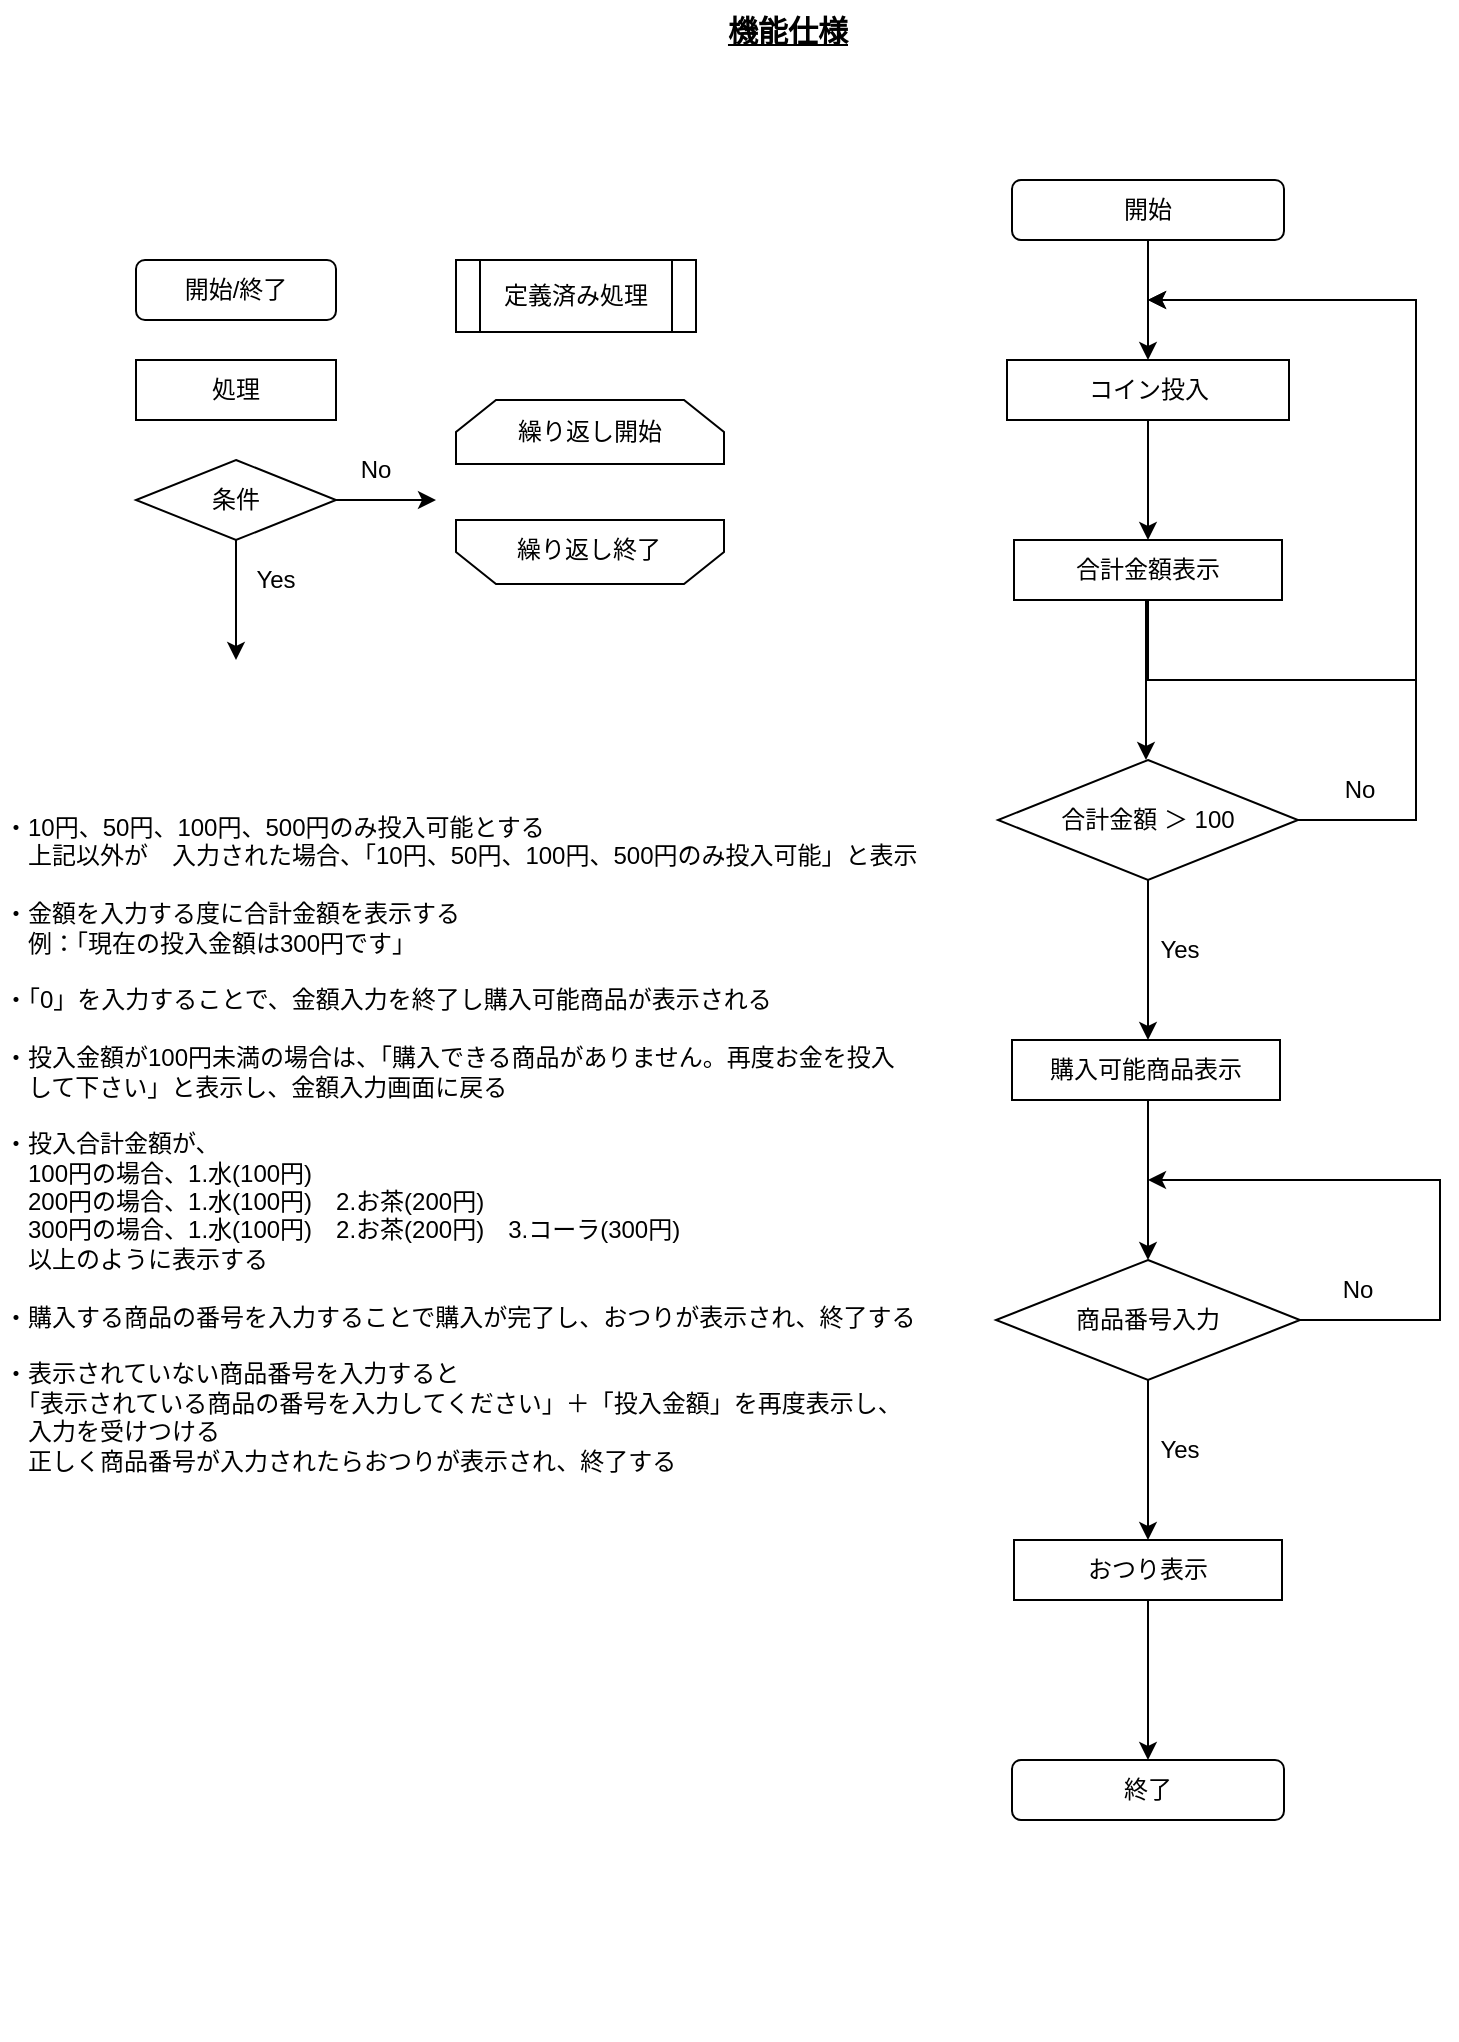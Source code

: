 <mxfile version="16.4.0" type="device" pages="6"><diagram id="Ft4eKf1CDTE5OG2s-c9t" name="機能仕様"><mxGraphModel dx="1102" dy="685" grid="1" gridSize="10" guides="1" tooltips="1" connect="1" arrows="1" fold="1" page="1" pageScale="1" pageWidth="827" pageHeight="1169" math="0" shadow="0"><root><mxCell id="0NCE0JCNa5u7iPUFKZ1Q-0"/><mxCell id="0NCE0JCNa5u7iPUFKZ1Q-1" parent="0NCE0JCNa5u7iPUFKZ1Q-0"/><mxCell id="0NCE0JCNa5u7iPUFKZ1Q-2" style="edgeStyle=orthogonalEdgeStyle;rounded=0;orthogonalLoop=1;jettySize=auto;html=1;exitX=0.5;exitY=1;exitDx=0;exitDy=0;" parent="0NCE0JCNa5u7iPUFKZ1Q-1" source="0NCE0JCNa5u7iPUFKZ1Q-4" edge="1"><mxGeometry relative="1" as="geometry"><mxPoint x="138" y="370" as="targetPoint"/></mxGeometry></mxCell><mxCell id="0NCE0JCNa5u7iPUFKZ1Q-3" style="edgeStyle=orthogonalEdgeStyle;rounded=0;orthogonalLoop=1;jettySize=auto;html=1;exitX=1;exitY=0.5;exitDx=0;exitDy=0;" parent="0NCE0JCNa5u7iPUFKZ1Q-1" source="0NCE0JCNa5u7iPUFKZ1Q-4" edge="1"><mxGeometry relative="1" as="geometry"><mxPoint x="238" y="290" as="targetPoint"/></mxGeometry></mxCell><mxCell id="0NCE0JCNa5u7iPUFKZ1Q-4" value="&lt;font style=&quot;vertical-align: inherit&quot;&gt;&lt;font style=&quot;vertical-align: inherit&quot;&gt;条件&lt;/font&gt;&lt;/font&gt;" style="rhombus;whiteSpace=wrap;html=1;" parent="0NCE0JCNa5u7iPUFKZ1Q-1" vertex="1"><mxGeometry x="88" y="270" width="100" height="40" as="geometry"/></mxCell><mxCell id="96NLNp5daNwjjYdcITy9-0" style="edgeStyle=orthogonalEdgeStyle;rounded=0;orthogonalLoop=1;jettySize=auto;html=1;exitX=0.5;exitY=1;exitDx=0;exitDy=0;" parent="0NCE0JCNa5u7iPUFKZ1Q-1" source="0NCE0JCNa5u7iPUFKZ1Q-5" edge="1"><mxGeometry relative="1" as="geometry"><mxPoint x="594" y="190" as="targetPoint"/><Array as="points"><mxPoint x="594" y="380"/><mxPoint x="728" y="380"/><mxPoint x="728" y="190"/></Array></mxGeometry></mxCell><mxCell id="0NCE0JCNa5u7iPUFKZ1Q-5" value="&lt;font style=&quot;vertical-align: inherit&quot;&gt;&lt;font style=&quot;vertical-align: inherit&quot;&gt;合計金額表示&lt;/font&gt;&lt;/font&gt;" style="rounded=0;whiteSpace=wrap;html=1;" parent="0NCE0JCNa5u7iPUFKZ1Q-1" vertex="1"><mxGeometry x="527" y="310" width="134" height="30" as="geometry"/></mxCell><mxCell id="TdMCVF6nMCyCPcwEJbQb-4" value="" style="edgeStyle=orthogonalEdgeStyle;rounded=0;orthogonalLoop=1;jettySize=auto;html=1;" parent="0NCE0JCNa5u7iPUFKZ1Q-1" source="0NCE0JCNa5u7iPUFKZ1Q-6" target="TdMCVF6nMCyCPcwEJbQb-2" edge="1"><mxGeometry relative="1" as="geometry"/></mxCell><mxCell id="0NCE0JCNa5u7iPUFKZ1Q-6" value="&lt;font style=&quot;vertical-align: inherit&quot;&gt;&lt;font style=&quot;vertical-align: inherit&quot;&gt;開始&lt;/font&gt;&lt;/font&gt;" style="rounded=1;whiteSpace=wrap;html=1;" parent="0NCE0JCNa5u7iPUFKZ1Q-1" vertex="1"><mxGeometry x="526" y="130" width="136" height="30" as="geometry"/></mxCell><mxCell id="0NCE0JCNa5u7iPUFKZ1Q-9" value="&lt;font style=&quot;vertical-align: inherit&quot;&gt;&lt;font style=&quot;vertical-align: inherit&quot;&gt;処理&lt;/font&gt;&lt;/font&gt;" style="rounded=0;whiteSpace=wrap;html=1;" parent="0NCE0JCNa5u7iPUFKZ1Q-1" vertex="1"><mxGeometry x="88" y="220" width="100" height="30" as="geometry"/></mxCell><mxCell id="0NCE0JCNa5u7iPUFKZ1Q-10" style="edgeStyle=orthogonalEdgeStyle;rounded=0;orthogonalLoop=1;jettySize=auto;html=1;exitX=0.5;exitY=1;exitDx=0;exitDy=0;" parent="0NCE0JCNa5u7iPUFKZ1Q-1" source="0NCE0JCNa5u7iPUFKZ1Q-4" target="0NCE0JCNa5u7iPUFKZ1Q-4" edge="1"><mxGeometry relative="1" as="geometry"/></mxCell><mxCell id="0NCE0JCNa5u7iPUFKZ1Q-11" value="&lt;font style=&quot;vertical-align: inherit&quot;&gt;&lt;font style=&quot;vertical-align: inherit&quot;&gt;開始/終了&lt;/font&gt;&lt;/font&gt;" style="rounded=1;whiteSpace=wrap;html=1;" parent="0NCE0JCNa5u7iPUFKZ1Q-1" vertex="1"><mxGeometry x="88" y="170" width="100" height="30" as="geometry"/></mxCell><mxCell id="0NCE0JCNa5u7iPUFKZ1Q-12" value="&lt;font style=&quot;vertical-align: inherit&quot;&gt;&lt;font style=&quot;vertical-align: inherit&quot;&gt;Yes&lt;/font&gt;&lt;/font&gt;" style="text;html=1;strokeColor=none;fillColor=none;align=center;verticalAlign=middle;whiteSpace=wrap;rounded=0;" parent="0NCE0JCNa5u7iPUFKZ1Q-1" vertex="1"><mxGeometry x="128" y="315" width="60" height="30" as="geometry"/></mxCell><mxCell id="0NCE0JCNa5u7iPUFKZ1Q-13" value="&lt;font style=&quot;vertical-align: inherit&quot;&gt;&lt;font style=&quot;vertical-align: inherit&quot;&gt;&lt;font style=&quot;vertical-align: inherit&quot;&gt;&lt;font style=&quot;vertical-align: inherit&quot;&gt;No&lt;/font&gt;&lt;/font&gt;&lt;/font&gt;&lt;/font&gt;" style="text;html=1;strokeColor=none;fillColor=none;align=center;verticalAlign=middle;whiteSpace=wrap;rounded=0;" parent="0NCE0JCNa5u7iPUFKZ1Q-1" vertex="1"><mxGeometry x="670" y="420" width="60" height="30" as="geometry"/></mxCell><mxCell id="96NLNp5daNwjjYdcITy9-1" style="edgeStyle=orthogonalEdgeStyle;rounded=0;orthogonalLoop=1;jettySize=auto;html=1;exitX=1;exitY=0.5;exitDx=0;exitDy=0;" parent="0NCE0JCNa5u7iPUFKZ1Q-1" source="0NCE0JCNa5u7iPUFKZ1Q-15" edge="1"><mxGeometry relative="1" as="geometry"><mxPoint x="594" y="190" as="targetPoint"/><Array as="points"><mxPoint x="728" y="450"/><mxPoint x="728" y="190"/></Array></mxGeometry></mxCell><mxCell id="0NCE0JCNa5u7iPUFKZ1Q-15" value="&lt;font style=&quot;vertical-align: inherit&quot;&gt;&lt;font style=&quot;vertical-align: inherit&quot;&gt;&lt;font style=&quot;vertical-align: inherit&quot;&gt;&lt;font style=&quot;vertical-align: inherit&quot;&gt;&lt;font style=&quot;vertical-align: inherit&quot;&gt;&lt;font style=&quot;vertical-align: inherit&quot;&gt;&lt;font style=&quot;vertical-align: inherit&quot;&gt;&lt;font style=&quot;vertical-align: inherit&quot;&gt;合計金額 ＞ 100&lt;/font&gt;&lt;/font&gt;&lt;/font&gt;&lt;/font&gt;&lt;/font&gt;&lt;/font&gt;&lt;/font&gt;&lt;/font&gt;" style="rhombus;whiteSpace=wrap;html=1;" parent="0NCE0JCNa5u7iPUFKZ1Q-1" vertex="1"><mxGeometry x="519" y="420" width="150" height="60" as="geometry"/></mxCell><mxCell id="0NCE0JCNa5u7iPUFKZ1Q-16" value="" style="endArrow=classic;html=1;rounded=0;exitX=0.5;exitY=1;exitDx=0;exitDy=0;entryX=0.5;entryY=0;entryDx=0;entryDy=0;" parent="0NCE0JCNa5u7iPUFKZ1Q-1" edge="1"><mxGeometry width="50" height="50" relative="1" as="geometry"><mxPoint x="593" y="340" as="sourcePoint"/><mxPoint x="593" y="420" as="targetPoint"/><Array as="points"/></mxGeometry></mxCell><mxCell id="0NCE0JCNa5u7iPUFKZ1Q-17" value="&lt;font style=&quot;vertical-align: inherit&quot;&gt;&lt;font style=&quot;vertical-align: inherit&quot;&gt;Yes&lt;/font&gt;&lt;/font&gt;" style="text;html=1;strokeColor=none;fillColor=none;align=center;verticalAlign=middle;whiteSpace=wrap;rounded=0;" parent="0NCE0JCNa5u7iPUFKZ1Q-1" vertex="1"><mxGeometry x="580" y="500" width="60" height="30" as="geometry"/></mxCell><mxCell id="0NCE0JCNa5u7iPUFKZ1Q-18" value="" style="endArrow=classic;html=1;rounded=0;exitX=0.5;exitY=1;exitDx=0;exitDy=0;entryX=0.5;entryY=0;entryDx=0;entryDy=0;" parent="0NCE0JCNa5u7iPUFKZ1Q-1" edge="1"><mxGeometry width="50" height="50" relative="1" as="geometry"><mxPoint x="594" y="480" as="sourcePoint"/><mxPoint x="594" y="560" as="targetPoint"/><Array as="points"/></mxGeometry></mxCell><mxCell id="0NCE0JCNa5u7iPUFKZ1Q-19" value="&lt;font style=&quot;vertical-align: inherit&quot;&gt;&lt;font style=&quot;vertical-align: inherit&quot;&gt;購入可能商品表示&lt;/font&gt;&lt;/font&gt;" style="rounded=0;whiteSpace=wrap;html=1;" parent="0NCE0JCNa5u7iPUFKZ1Q-1" vertex="1"><mxGeometry x="526" y="560" width="134" height="30" as="geometry"/></mxCell><mxCell id="0NCE0JCNa5u7iPUFKZ1Q-20" value="" style="endArrow=classic;html=1;rounded=0;exitX=0.5;exitY=1;exitDx=0;exitDy=0;entryX=0.5;entryY=0;entryDx=0;entryDy=0;" parent="0NCE0JCNa5u7iPUFKZ1Q-1" edge="1"><mxGeometry width="50" height="50" relative="1" as="geometry"><mxPoint x="594" y="590" as="sourcePoint"/><mxPoint x="594" y="670" as="targetPoint"/><Array as="points"/></mxGeometry></mxCell><mxCell id="0NCE0JCNa5u7iPUFKZ1Q-21" style="edgeStyle=orthogonalEdgeStyle;rounded=0;orthogonalLoop=1;jettySize=auto;html=1;" parent="0NCE0JCNa5u7iPUFKZ1Q-1" source="0NCE0JCNa5u7iPUFKZ1Q-22" edge="1"><mxGeometry relative="1" as="geometry"><mxPoint x="594" y="630" as="targetPoint"/><Array as="points"><mxPoint x="740" y="700"/><mxPoint x="740" y="630"/></Array></mxGeometry></mxCell><mxCell id="0NCE0JCNa5u7iPUFKZ1Q-22" value="&lt;font style=&quot;vertical-align: inherit&quot;&gt;&lt;font style=&quot;vertical-align: inherit&quot;&gt;商品番号入力&lt;/font&gt;&lt;/font&gt;" style="rhombus;whiteSpace=wrap;html=1;" parent="0NCE0JCNa5u7iPUFKZ1Q-1" vertex="1"><mxGeometry x="518" y="670" width="152" height="60" as="geometry"/></mxCell><mxCell id="0NCE0JCNa5u7iPUFKZ1Q-23" value="&lt;font style=&quot;vertical-align: inherit&quot;&gt;&lt;font style=&quot;vertical-align: inherit&quot;&gt;&lt;font style=&quot;vertical-align: inherit&quot;&gt;&lt;font style=&quot;vertical-align: inherit&quot;&gt;No&lt;/font&gt;&lt;/font&gt;&lt;/font&gt;&lt;/font&gt;" style="text;html=1;strokeColor=none;fillColor=none;align=center;verticalAlign=middle;whiteSpace=wrap;rounded=0;" parent="0NCE0JCNa5u7iPUFKZ1Q-1" vertex="1"><mxGeometry x="669" y="670" width="60" height="30" as="geometry"/></mxCell><mxCell id="0NCE0JCNa5u7iPUFKZ1Q-24" value="" style="endArrow=classic;html=1;rounded=0;exitX=0.5;exitY=1;exitDx=0;exitDy=0;entryX=0.5;entryY=0;entryDx=0;entryDy=0;" parent="0NCE0JCNa5u7iPUFKZ1Q-1" edge="1"><mxGeometry width="50" height="50" relative="1" as="geometry"><mxPoint x="594" y="730" as="sourcePoint"/><mxPoint x="594" y="810" as="targetPoint"/><Array as="points"/></mxGeometry></mxCell><mxCell id="0NCE0JCNa5u7iPUFKZ1Q-25" value="&lt;font style=&quot;vertical-align: inherit&quot;&gt;&lt;font style=&quot;vertical-align: inherit&quot;&gt;Yes&lt;/font&gt;&lt;/font&gt;" style="text;html=1;strokeColor=none;fillColor=none;align=center;verticalAlign=middle;whiteSpace=wrap;rounded=0;" parent="0NCE0JCNa5u7iPUFKZ1Q-1" vertex="1"><mxGeometry x="580" y="750" width="60" height="30" as="geometry"/></mxCell><mxCell id="0NCE0JCNa5u7iPUFKZ1Q-26" value="&lt;font style=&quot;vertical-align: inherit&quot;&gt;&lt;font style=&quot;vertical-align: inherit&quot;&gt;おつり表示&lt;/font&gt;&lt;/font&gt;" style="rounded=0;whiteSpace=wrap;html=1;" parent="0NCE0JCNa5u7iPUFKZ1Q-1" vertex="1"><mxGeometry x="527" y="810" width="134" height="30" as="geometry"/></mxCell><mxCell id="0NCE0JCNa5u7iPUFKZ1Q-29" value="" style="endArrow=classic;html=1;rounded=0;exitX=0.5;exitY=1;exitDx=0;exitDy=0;entryX=0.5;entryY=0;entryDx=0;entryDy=0;" parent="0NCE0JCNa5u7iPUFKZ1Q-1" edge="1"><mxGeometry width="50" height="50" relative="1" as="geometry"><mxPoint x="594" y="840" as="sourcePoint"/><mxPoint x="594" y="920" as="targetPoint"/><Array as="points"/></mxGeometry></mxCell><mxCell id="0NCE0JCNa5u7iPUFKZ1Q-30" value="終了" style="rounded=1;whiteSpace=wrap;html=1;" parent="0NCE0JCNa5u7iPUFKZ1Q-1" vertex="1"><mxGeometry x="526" y="920" width="136" height="30" as="geometry"/></mxCell><mxCell id="0NCE0JCNa5u7iPUFKZ1Q-34" value="&lt;font style=&quot;vertical-align: inherit&quot;&gt;&lt;font style=&quot;vertical-align: inherit&quot;&gt;&lt;font style=&quot;vertical-align: inherit&quot;&gt;&lt;font style=&quot;vertical-align: inherit&quot;&gt;No&lt;/font&gt;&lt;/font&gt;&lt;/font&gt;&lt;/font&gt;" style="text;html=1;strokeColor=none;fillColor=none;align=center;verticalAlign=middle;whiteSpace=wrap;rounded=0;" parent="0NCE0JCNa5u7iPUFKZ1Q-1" vertex="1"><mxGeometry x="178" y="260" width="60" height="30" as="geometry"/></mxCell><mxCell id="TdMCVF6nMCyCPcwEJbQb-3" style="edgeStyle=orthogonalEdgeStyle;rounded=0;orthogonalLoop=1;jettySize=auto;html=1;exitX=0.5;exitY=1;exitDx=0;exitDy=0;" parent="0NCE0JCNa5u7iPUFKZ1Q-1" source="TdMCVF6nMCyCPcwEJbQb-2" target="0NCE0JCNa5u7iPUFKZ1Q-5" edge="1"><mxGeometry relative="1" as="geometry"/></mxCell><mxCell id="TdMCVF6nMCyCPcwEJbQb-2" value="コイン投入" style="rounded=0;whiteSpace=wrap;html=1;" parent="0NCE0JCNa5u7iPUFKZ1Q-1" vertex="1"><mxGeometry x="523.5" y="220" width="141" height="30" as="geometry"/></mxCell><mxCell id="96NLNp5daNwjjYdcITy9-2" value="・10円、50円、100円、500円のみ投入可能とする&lt;br&gt;　上記以外が　入力された場合、「10円、50円、100円、500円のみ投入可能」と表示&lt;br&gt;&lt;br&gt;・金額を入力する度に合計金額を表示する&lt;br&gt;　例：「現在の投入金額は300円です」&lt;br&gt;&lt;br&gt;・「0」を入力することで、金額入力を終了し購入可能商品が表示される&lt;br&gt;　&lt;br&gt;・投入金額が100円未満の場合は、「購入できる商品がありません。再度お金を投入&lt;br&gt;　して下さい」と表示し、金額入力画面に戻る&lt;br&gt;&lt;br&gt;・投入合計金額が、&lt;br&gt;　100円の場合、1.水(100円)&lt;br&gt;　200円の場合、1.水(100円)　2.お茶(200円)&lt;br&gt;　300円の場合、1.水(100円)　2.お茶(200円)　3.コーラ(300円)&lt;br&gt;　以上のように表示する&lt;br&gt;&lt;br&gt;・購入する商品の番号を入力することで購入が完了し、おつりが表示され、終了する&lt;br&gt;&lt;br&gt;・表示されていない商品番号を入力すると&lt;br&gt;　「表示されている商品の番号を入力してください」＋「投入金額」を再度表示し、&lt;br&gt;　入力を受けつける&lt;br&gt;　正しく商品番号が入力されたらおつりが表示され、終了する" style="text;html=1;strokeColor=none;fillColor=none;align=left;verticalAlign=top;whiteSpace=wrap;rounded=0;" parent="0NCE0JCNa5u7iPUFKZ1Q-1" vertex="1"><mxGeometry x="20" y="440" width="470" height="620" as="geometry"/></mxCell><mxCell id="b4om3LqssWrzKsCpz0DW-0" value="定義済み処理" style="shape=process;whiteSpace=wrap;html=1;backgroundOutline=1;" parent="0NCE0JCNa5u7iPUFKZ1Q-1" vertex="1"><mxGeometry x="248" y="170" width="120" height="36" as="geometry"/></mxCell><mxCell id="b4om3LqssWrzKsCpz0DW-1" value="繰り返し開始" style="shape=loopLimit;whiteSpace=wrap;html=1;" parent="0NCE0JCNa5u7iPUFKZ1Q-1" vertex="1"><mxGeometry x="248" y="240" width="134" height="32" as="geometry"/></mxCell><mxCell id="b4om3LqssWrzKsCpz0DW-2" value="" style="shape=loopLimit;whiteSpace=wrap;html=1;rotation=-180;size=20;direction=east;flipH=0;" parent="0NCE0JCNa5u7iPUFKZ1Q-1" vertex="1"><mxGeometry x="248" y="300" width="134" height="32" as="geometry"/></mxCell><mxCell id="b4om3LqssWrzKsCpz0DW-3" value="繰り返し終了" style="text;html=1;strokeColor=none;fillColor=none;align=center;verticalAlign=middle;whiteSpace=wrap;rounded=0;" parent="0NCE0JCNa5u7iPUFKZ1Q-1" vertex="1"><mxGeometry x="271" y="300" width="87" height="30" as="geometry"/></mxCell><mxCell id="hBNjoA2bzhYObQLNClOa-0" value="&lt;font style=&quot;font-size: 15px&quot;&gt;&lt;b&gt;&lt;u&gt;機能仕様&lt;/u&gt;&lt;/b&gt;&lt;/font&gt;" style="text;html=1;strokeColor=none;fillColor=none;align=center;verticalAlign=middle;whiteSpace=wrap;rounded=0;" parent="0NCE0JCNa5u7iPUFKZ1Q-1" vertex="1"><mxGeometry x="346" y="40" width="136" height="30" as="geometry"/></mxCell></root></mxGraphModel></diagram><diagram id="_QMAzScGXoSMwmw6mjNc" name="Main"><mxGraphModel dx="1102" dy="685" grid="1" gridSize="12" guides="1" tooltips="1" connect="1" arrows="1" fold="1" page="1" pageScale="1" pageWidth="827" pageHeight="1169" math="0" shadow="0"><root><mxCell id="0"/><mxCell id="1" parent="0"/><mxCell id="QCBhhOaAJPoyX55sWwl0-1" style="edgeStyle=orthogonalEdgeStyle;rounded=0;orthogonalLoop=1;jettySize=auto;html=1;exitX=0;exitY=0;exitDx=0;exitDy=0;entryX=1;entryY=0.75;entryDx=0;entryDy=0;" parent="1" edge="1"><mxGeometry relative="1" as="geometry"><mxPoint x="48" y="36" as="sourcePoint"/></mxGeometry></mxCell><mxCell id="2lep3vpYAeZn1j5kiqzA-13" value="" style="edgeStyle=orthogonalEdgeStyle;rounded=0;orthogonalLoop=1;jettySize=auto;html=1;" parent="1" source="Dhxa5tPvgM5_QqmYKGh7-7" target="2lep3vpYAeZn1j5kiqzA-7" edge="1"><mxGeometry relative="1" as="geometry"/></mxCell><mxCell id="Dhxa5tPvgM5_QqmYKGh7-7" value="開始" style="rounded=1;whiteSpace=wrap;html=1;" parent="1" vertex="1"><mxGeometry x="478" y="120" width="169" height="30" as="geometry"/></mxCell><mxCell id="2lep3vpYAeZn1j5kiqzA-4" style="edgeStyle=orthogonalEdgeStyle;rounded=0;orthogonalLoop=1;jettySize=auto;html=1;exitX=0;exitY=0.5;exitDx=0;exitDy=0;" parent="1" source="Dhxa5tPvgM5_QqmYKGh7-91" edge="1"><mxGeometry relative="1" as="geometry"><mxPoint x="191" y="294" as="targetPoint"/><Array as="points"><mxPoint x="191" y="334"/></Array></mxGeometry></mxCell><mxCell id="0fspor0lZhJ6Ny1h6AHr-3" style="edgeStyle=orthogonalEdgeStyle;rounded=0;orthogonalLoop=1;jettySize=auto;html=1;exitX=0.5;exitY=1;exitDx=0;exitDy=0;entryX=0.5;entryY=0;entryDx=0;entryDy=0;" parent="1" source="Dhxa5tPvgM5_QqmYKGh7-91" edge="1"><mxGeometry relative="1" as="geometry"><mxPoint x="563" y="442" as="targetPoint"/></mxGeometry></mxCell><mxCell id="Dhxa5tPvgM5_QqmYKGh7-91" value="if (vendingMain.totalprice &amp;lt; 100)" style="rhombus;whiteSpace=wrap;html=1;" parent="1" vertex="1"><mxGeometry x="456.5" y="292" width="213" height="84" as="geometry"/></mxCell><mxCell id="Dhxa5tPvgM5_QqmYKGh7-96" value="&lt;font style=&quot;vertical-align: inherit&quot;&gt;&lt;font style=&quot;vertical-align: inherit&quot;&gt;&lt;font style=&quot;vertical-align: inherit&quot;&gt;&lt;font style=&quot;vertical-align: inherit&quot;&gt;No&lt;/font&gt;&lt;/font&gt;&lt;/font&gt;&lt;/font&gt;" style="text;html=1;strokeColor=none;fillColor=none;align=center;verticalAlign=middle;whiteSpace=wrap;rounded=0;" parent="1" vertex="1"><mxGeometry x="551" y="394" width="60" height="30" as="geometry"/></mxCell><mxCell id="0fspor0lZhJ6Ny1h6AHr-1" style="edgeStyle=orthogonalEdgeStyle;rounded=0;orthogonalLoop=1;jettySize=auto;html=1;exitX=0.5;exitY=0;exitDx=0;exitDy=0;" parent="1" source="Dhxa5tPvgM5_QqmYKGh7-98" edge="1"><mxGeometry relative="1" as="geometry"><mxPoint x="563" y="184" as="targetPoint"/><Array as="points"><mxPoint x="193" y="184"/><mxPoint x="563" y="184"/></Array></mxGeometry></mxCell><mxCell id="Dhxa5tPvgM5_QqmYKGh7-98" value="&lt;font style=&quot;vertical-align: inherit ; font-size: 11px&quot;&gt;&lt;font style=&quot;vertical-align: inherit ; font-size: 11px&quot;&gt;Console.WriteLine&lt;br&gt;(&quot;購入できる商品がありません。再度お金を投入して下さい&quot;);&lt;/font&gt;&lt;/font&gt;" style="rounded=0;whiteSpace=wrap;html=1;" parent="1" vertex="1"><mxGeometry x="35" y="256" width="315" height="36" as="geometry"/></mxCell><mxCell id="2lep3vpYAeZn1j5kiqzA-5" value="&lt;font style=&quot;vertical-align: inherit&quot;&gt;&lt;font style=&quot;vertical-align: inherit&quot;&gt;Yes&lt;/font&gt;&lt;/font&gt;" style="text;html=1;strokeColor=none;fillColor=none;align=center;verticalAlign=middle;whiteSpace=wrap;rounded=0;" parent="1" vertex="1"><mxGeometry x="389" y="304" width="60" height="30" as="geometry"/></mxCell><mxCell id="2lep3vpYAeZn1j5kiqzA-12" value="" style="edgeStyle=orthogonalEdgeStyle;rounded=0;orthogonalLoop=1;jettySize=auto;html=1;" parent="1" source="2lep3vpYAeZn1j5kiqzA-7" target="Dhxa5tPvgM5_QqmYKGh7-91" edge="1"><mxGeometry relative="1" as="geometry"/></mxCell><mxCell id="2lep3vpYAeZn1j5kiqzA-7" value="&lt;span&gt;throwCoin();&lt;/span&gt;" style="shape=process;whiteSpace=wrap;html=1;backgroundOutline=1;" parent="1" vertex="1"><mxGeometry x="484.5" y="208" width="156" height="36" as="geometry"/></mxCell><mxCell id="0fspor0lZhJ6Ny1h6AHr-5" style="edgeStyle=orthogonalEdgeStyle;rounded=0;orthogonalLoop=1;jettySize=auto;html=1;exitX=0.5;exitY=1;exitDx=0;exitDy=0;entryX=0.5;entryY=0;entryDx=0;entryDy=0;" parent="1" target="0fspor0lZhJ6Ny1h6AHr-4" edge="1"><mxGeometry relative="1" as="geometry"><mxPoint x="563" y="478" as="sourcePoint"/></mxGeometry></mxCell><mxCell id="0fspor0lZhJ6Ny1h6AHr-2" value="&lt;font style=&quot;vertical-align: inherit ; font-size: 11px&quot;&gt;&lt;font style=&quot;vertical-align: inherit ; font-size: 11px&quot;&gt;Console.WriteLine&lt;br&gt;(&quot;購入する飲み物の番号を入力して下さい（投入金額：&quot; + vendingMain.totalprice + &quot;円）&quot;);&lt;/font&gt;&lt;/font&gt;" style="rounded=0;whiteSpace=wrap;html=1;" parent="1" vertex="1"><mxGeometry x="333.75" y="444" width="457.5" height="36" as="geometry"/></mxCell><mxCell id="oNPnYJxQUElHtft6CVZi-1" style="edgeStyle=orthogonalEdgeStyle;rounded=0;orthogonalLoop=1;jettySize=auto;html=1;exitX=0.5;exitY=1;exitDx=0;exitDy=0;entryX=0.5;entryY=0;entryDx=0;entryDy=0;" parent="1" source="0fspor0lZhJ6Ny1h6AHr-4" target="WE7wy5ajcVOeC6_vK3EX-1" edge="1"><mxGeometry relative="1" as="geometry"/></mxCell><mxCell id="0fspor0lZhJ6Ny1h6AHr-4" value="serveDrink();" style="shape=process;whiteSpace=wrap;html=1;backgroundOutline=1;" parent="1" vertex="1"><mxGeometry x="484.5" y="532" width="156" height="36" as="geometry"/></mxCell><mxCell id="oNPnYJxQUElHtft6CVZi-6" style="edgeStyle=orthogonalEdgeStyle;rounded=0;orthogonalLoop=1;jettySize=auto;html=1;exitX=0.5;exitY=1;exitDx=0;exitDy=0;entryX=0.5;entryY=0;entryDx=0;entryDy=0;" parent="1" source="eJsE3z3tvXGf_9bsiMnE-1" edge="1"><mxGeometry relative="1" as="geometry"><mxPoint x="562.505" y="784" as="targetPoint"/></mxGeometry></mxCell><mxCell id="eJsE3z3tvXGf_9bsiMnE-1" value="serveChange();" style="shape=process;whiteSpace=wrap;html=1;backgroundOutline=1;" parent="1" vertex="1"><mxGeometry x="485" y="700" width="156" height="36" as="geometry"/></mxCell><mxCell id="oNPnYJxQUElHtft6CVZi-2" style="edgeStyle=orthogonalEdgeStyle;rounded=0;orthogonalLoop=1;jettySize=auto;html=1;exitX=0.5;exitY=1;exitDx=0;exitDy=0;entryX=0.5;entryY=0;entryDx=0;entryDy=0;" parent="1" source="WE7wy5ajcVOeC6_vK3EX-1" target="eJsE3z3tvXGf_9bsiMnE-1" edge="1"><mxGeometry relative="1" as="geometry"/></mxCell><mxCell id="WE7wy5ajcVOeC6_vK3EX-1" value="&lt;font style=&quot;vertical-align: inherit&quot;&gt;&lt;font style=&quot;vertical-align: inherit&quot;&gt;vendingMain.drinknum = Console.ReadLine();&lt;/font&gt;&lt;/font&gt;" style="rounded=0;whiteSpace=wrap;html=1;" parent="1" vertex="1"><mxGeometry x="425" y="616" width="276" height="30" as="geometry"/></mxCell><mxCell id="oNPnYJxQUElHtft6CVZi-9" value="終了" style="rounded=1;whiteSpace=wrap;html=1;" parent="1" vertex="1"><mxGeometry x="478" y="784" width="169" height="30" as="geometry"/></mxCell></root></mxGraphModel></diagram><diagram id="FhtdyCbNOsR3Vvio9t_A" name="throwCoin"><mxGraphModel dx="1929" dy="685" grid="1" gridSize="10" guides="1" tooltips="1" connect="1" arrows="1" fold="1" page="1" pageScale="1" pageWidth="827" pageHeight="1169" math="0" shadow="0"><root><mxCell id="GMM2C_jvT8f6p3CyewJ5-0"/><mxCell id="GMM2C_jvT8f6p3CyewJ5-1" parent="GMM2C_jvT8f6p3CyewJ5-0"/><mxCell id="kbpUvk-ys8A23bPvO154-3" value="" style="edgeStyle=orthogonalEdgeStyle;rounded=0;orthogonalLoop=1;jettySize=auto;html=1;" edge="1" parent="GMM2C_jvT8f6p3CyewJ5-1" source="_tExxceGii0Pe6C2FfoX-2" target="_tExxceGii0Pe6C2FfoX-4"><mxGeometry relative="1" as="geometry"/></mxCell><mxCell id="_tExxceGii0Pe6C2FfoX-2" value="&lt;font style=&quot;vertical-align: inherit&quot;&gt;&lt;font style=&quot;vertical-align: inherit&quot;&gt;Console.WriteLine&lt;br&gt;(&quot;金額を入力して下さい&quot;);&lt;/font&gt;&lt;/font&gt;" style="rounded=0;whiteSpace=wrap;html=1;" parent="GMM2C_jvT8f6p3CyewJ5-1" vertex="1"><mxGeometry x="-235" y="170" width="160" height="30" as="geometry"/></mxCell><mxCell id="kbpUvk-ys8A23bPvO154-4" style="edgeStyle=orthogonalEdgeStyle;rounded=0;orthogonalLoop=1;jettySize=auto;html=1;exitX=0.5;exitY=1;exitDx=0;exitDy=0;entryX=0.5;entryY=0;entryDx=0;entryDy=0;" edge="1" parent="GMM2C_jvT8f6p3CyewJ5-1" source="_tExxceGii0Pe6C2FfoX-4" target="o4SxvWrX8l_tWmhhQWR1-4"><mxGeometry relative="1" as="geometry"/></mxCell><mxCell id="_tExxceGii0Pe6C2FfoX-4" value="int coin" style="rounded=0;whiteSpace=wrap;html=1;" parent="GMM2C_jvT8f6p3CyewJ5-1" vertex="1"><mxGeometry x="-187.5" y="240" width="65" height="34" as="geometry"/></mxCell><mxCell id="o4SxvWrX8l_tWmhhQWR1-0" style="edgeStyle=orthogonalEdgeStyle;rounded=0;orthogonalLoop=1;jettySize=auto;html=1;exitX=0.5;exitY=1;exitDx=0;exitDy=0;entryX=0.5;entryY=0;entryDx=0;entryDy=0;fontSize=11;" parent="GMM2C_jvT8f6p3CyewJ5-1" source="o4SxvWrX8l_tWmhhQWR1-1" target="o4SxvWrX8l_tWmhhQWR1-12" edge="1"><mxGeometry relative="1" as="geometry"/></mxCell><mxCell id="o4SxvWrX8l_tWmhhQWR1-1" value="totalprice += coin" style="rounded=0;whiteSpace=wrap;html=1;" parent="GMM2C_jvT8f6p3CyewJ5-1" vertex="1"><mxGeometry x="-414" y="694" width="150" height="30" as="geometry"/></mxCell><mxCell id="kbpUvk-ys8A23bPvO154-5" style="edgeStyle=orthogonalEdgeStyle;rounded=0;orthogonalLoop=1;jettySize=auto;html=1;exitX=0.5;exitY=1;exitDx=0;exitDy=0;entryX=0.5;entryY=0;entryDx=0;entryDy=0;" edge="1" parent="GMM2C_jvT8f6p3CyewJ5-1" source="o4SxvWrX8l_tWmhhQWR1-4" target="o4SxvWrX8l_tWmhhQWR1-15"><mxGeometry relative="1" as="geometry"/></mxCell><mxCell id="o4SxvWrX8l_tWmhhQWR1-4" value="&lt;font style=&quot;vertical-align: inherit&quot;&gt;&lt;font style=&quot;vertical-align: inherit&quot;&gt;&lt;font style=&quot;vertical-align: inherit&quot;&gt;&lt;font style=&quot;vertical-align: inherit&quot;&gt;int coin = int.Parse(Console.ReadLine());&lt;/font&gt;&lt;/font&gt;&lt;/font&gt;&lt;/font&gt;" style="rounded=0;whiteSpace=wrap;html=1;" parent="GMM2C_jvT8f6p3CyewJ5-1" vertex="1"><mxGeometry x="-273" y="340" width="236" height="30" as="geometry"/></mxCell><mxCell id="o4SxvWrX8l_tWmhhQWR1-6" style="edgeStyle=orthogonalEdgeStyle;rounded=0;orthogonalLoop=1;jettySize=auto;html=1;exitX=0;exitY=0.5;exitDx=0;exitDy=0;fontSize=11;" parent="GMM2C_jvT8f6p3CyewJ5-1" source="o4SxvWrX8l_tWmhhQWR1-7" target="o4SxvWrX8l_tWmhhQWR1-10" edge="1"><mxGeometry relative="1" as="geometry"/></mxCell><mxCell id="YNNV-ay6YkPENoZa4VCj-2" value="" style="edgeStyle=orthogonalEdgeStyle;rounded=0;orthogonalLoop=1;jettySize=auto;html=1;" parent="GMM2C_jvT8f6p3CyewJ5-1" source="o4SxvWrX8l_tWmhhQWR1-7" target="YNNV-ay6YkPENoZa4VCj-0" edge="1"><mxGeometry relative="1" as="geometry"/></mxCell><mxCell id="o4SxvWrX8l_tWmhhQWR1-7" value="&lt;font style=&quot;vertical-align: inherit&quot;&gt;&lt;font style=&quot;vertical-align: inherit&quot;&gt;&lt;font style=&quot;vertical-align: inherit&quot;&gt;&lt;font style=&quot;vertical-align: inherit&quot;&gt;&lt;font style=&quot;vertical-align: inherit&quot;&gt;&lt;font style=&quot;vertical-align: inherit&quot;&gt;&amp;nbsp;if（coin == 10 |coin&amp;nbsp;&lt;/font&gt;&lt;/font&gt;&lt;/font&gt;&lt;font style=&quot;vertical-align: inherit&quot;&gt;&lt;font style=&quot;vertical-align: inherit&quot;&gt;&lt;font style=&quot;vertical-align: inherit&quot;&gt;== 50 |coin&amp;nbsp;&lt;/font&gt;&lt;/font&gt;&lt;/font&gt;&lt;font style=&quot;vertical-align: inherit&quot;&gt;&lt;font style=&quot;vertical-align: inherit&quot;&gt;&lt;font style=&quot;vertical-align: inherit&quot;&gt;== 100 |coin&amp;nbsp;&lt;/font&gt;&lt;/font&gt;&lt;/font&gt;&lt;font style=&quot;vertical-align: inherit&quot;&gt;&lt;font style=&quot;vertical-align: inherit&quot;&gt;&lt;font style=&quot;vertical-align: inherit&quot;&gt;== 500）&lt;/font&gt;&lt;/font&gt;&lt;/font&gt;&lt;/font&gt;&lt;/font&gt;&lt;/font&gt;" style="rhombus;whiteSpace=wrap;html=1;" parent="GMM2C_jvT8f6p3CyewJ5-1" vertex="1"><mxGeometry x="-514" y="507" width="350" height="60" as="geometry"/></mxCell><mxCell id="o4SxvWrX8l_tWmhhQWR1-8" value="&lt;font style=&quot;vertical-align: inherit&quot;&gt;&lt;font style=&quot;vertical-align: inherit&quot;&gt;Yes&lt;/font&gt;&lt;/font&gt;" style="text;html=1;strokeColor=none;fillColor=none;align=center;verticalAlign=middle;whiteSpace=wrap;rounded=0;" parent="GMM2C_jvT8f6p3CyewJ5-1" vertex="1"><mxGeometry x="-156" y="582" width="60" height="30" as="geometry"/></mxCell><mxCell id="o4SxvWrX8l_tWmhhQWR1-27" style="edgeStyle=orthogonalEdgeStyle;rounded=0;orthogonalLoop=1;jettySize=auto;html=1;exitX=0.5;exitY=0;exitDx=0;exitDy=0;" parent="GMM2C_jvT8f6p3CyewJ5-1" source="o4SxvWrX8l_tWmhhQWR1-10" edge="1"><mxGeometry relative="1" as="geometry"><mxPoint x="-150" y="300" as="targetPoint"/><Array as="points"><mxPoint x="-586" y="300"/><mxPoint x="-160" y="300"/></Array></mxGeometry></mxCell><mxCell id="o4SxvWrX8l_tWmhhQWR1-10" value="&lt;font style=&quot;vertical-align: inherit ; font-size: 11px&quot;&gt;&lt;font style=&quot;vertical-align: inherit ; font-size: 11px&quot;&gt;Console.WriteLine&lt;br&gt;(&quot;10円、50円、100円、500円しか投入できません。&quot;);&lt;/font&gt;&lt;/font&gt;" style="rounded=0;whiteSpace=wrap;html=1;" parent="GMM2C_jvT8f6p3CyewJ5-1" vertex="1"><mxGeometry x="-726" y="366" width="280" height="36" as="geometry"/></mxCell><mxCell id="o4SxvWrX8l_tWmhhQWR1-11" style="edgeStyle=orthogonalEdgeStyle;rounded=0;orthogonalLoop=1;jettySize=auto;html=1;exitX=0.5;exitY=1;exitDx=0;exitDy=0;fontSize=11;" parent="GMM2C_jvT8f6p3CyewJ5-1" source="o4SxvWrX8l_tWmhhQWR1-12" edge="1"><mxGeometry relative="1" as="geometry"><mxPoint x="-150" y="300" as="targetPoint"/><Array as="points"><mxPoint x="-339" y="854"/><mxPoint x="-750" y="854"/><mxPoint x="-750" y="300"/><mxPoint x="-160" y="300"/></Array></mxGeometry></mxCell><mxCell id="o4SxvWrX8l_tWmhhQWR1-12" value="&lt;font style=&quot;vertical-align: inherit ; font-size: 11px&quot;&gt;&lt;font style=&quot;vertical-align: inherit ; font-size: 11px&quot;&gt;Console.WriteLine&lt;br&gt;(&quot;現在の投入金額は&quot; +t&lt;span&gt;otalprice + &quot;です。&quot;);&lt;/span&gt;&lt;br&gt;&lt;/font&gt;&lt;/font&gt;" style="rounded=0;whiteSpace=wrap;html=1;" parent="GMM2C_jvT8f6p3CyewJ5-1" vertex="1"><mxGeometry x="-454" y="774" width="230" height="40" as="geometry"/></mxCell><mxCell id="o4SxvWrX8l_tWmhhQWR1-13" style="edgeStyle=orthogonalEdgeStyle;rounded=0;orthogonalLoop=1;jettySize=auto;html=1;exitX=0;exitY=0.5;exitDx=0;exitDy=0;entryX=0.5;entryY=0;entryDx=0;entryDy=0;fontSize=11;" parent="GMM2C_jvT8f6p3CyewJ5-1" source="o4SxvWrX8l_tWmhhQWR1-15" target="o4SxvWrX8l_tWmhhQWR1-7" edge="1"><mxGeometry relative="1" as="geometry"/></mxCell><mxCell id="o4SxvWrX8l_tWmhhQWR1-26" style="edgeStyle=orthogonalEdgeStyle;rounded=0;orthogonalLoop=1;jettySize=auto;html=1;exitX=0.5;exitY=1;exitDx=0;exitDy=0;entryX=0.5;entryY=0;entryDx=0;entryDy=0;" parent="GMM2C_jvT8f6p3CyewJ5-1" source="o4SxvWrX8l_tWmhhQWR1-15" target="brbD_yvAUstPU7PYg77a-1" edge="1"><mxGeometry relative="1" as="geometry"><mxPoint x="-155" y="844.0" as="targetPoint"/></mxGeometry></mxCell><mxCell id="o4SxvWrX8l_tWmhhQWR1-15" value="if (coin == 0)" style="rhombus;whiteSpace=wrap;html=1;" parent="GMM2C_jvT8f6p3CyewJ5-1" vertex="1"><mxGeometry x="-221" y="402" width="132" height="51" as="geometry"/></mxCell><mxCell id="o4SxvWrX8l_tWmhhQWR1-16" value="&lt;font style=&quot;vertical-align: inherit&quot;&gt;&lt;font style=&quot;vertical-align: inherit&quot;&gt;Yes&lt;/font&gt;&lt;/font&gt;" style="text;html=1;strokeColor=none;fillColor=none;align=center;verticalAlign=middle;whiteSpace=wrap;rounded=0;" parent="GMM2C_jvT8f6p3CyewJ5-1" vertex="1"><mxGeometry x="-350" y="582" width="60" height="30" as="geometry"/></mxCell><mxCell id="o4SxvWrX8l_tWmhhQWR1-17" value="&lt;font style=&quot;vertical-align: inherit&quot;&gt;&lt;font style=&quot;vertical-align: inherit&quot;&gt;&lt;font style=&quot;vertical-align: inherit&quot;&gt;&lt;font style=&quot;vertical-align: inherit&quot;&gt;No&lt;/font&gt;&lt;/font&gt;&lt;/font&gt;&lt;/font&gt;" style="text;html=1;strokeColor=none;fillColor=none;align=center;verticalAlign=middle;whiteSpace=wrap;rounded=0;" parent="GMM2C_jvT8f6p3CyewJ5-1" vertex="1"><mxGeometry x="-312" y="402" width="60" height="30" as="geometry"/></mxCell><mxCell id="o4SxvWrX8l_tWmhhQWR1-18" value="&lt;font style=&quot;vertical-align: inherit&quot;&gt;&lt;font style=&quot;vertical-align: inherit&quot;&gt;&lt;font style=&quot;vertical-align: inherit&quot;&gt;&lt;font style=&quot;vertical-align: inherit&quot;&gt;No&lt;/font&gt;&lt;/font&gt;&lt;/font&gt;&lt;/font&gt;" style="text;html=1;strokeColor=none;fillColor=none;align=center;verticalAlign=middle;whiteSpace=wrap;rounded=0;" parent="GMM2C_jvT8f6p3CyewJ5-1" vertex="1"><mxGeometry x="-574" y="507" width="60" height="30" as="geometry"/></mxCell><mxCell id="brbD_yvAUstPU7PYg77a-1" value="&lt;font style=&quot;vertical-align: inherit&quot;&gt;&lt;font style=&quot;vertical-align: inherit&quot;&gt;終了&lt;/font&gt;&lt;/font&gt;" style="rounded=1;whiteSpace=wrap;html=1;" parent="GMM2C_jvT8f6p3CyewJ5-1" vertex="1"><mxGeometry x="-205" y="874" width="100" height="30" as="geometry"/></mxCell><mxCell id="YNNV-ay6YkPENoZa4VCj-1" value="" style="edgeStyle=orthogonalEdgeStyle;rounded=0;orthogonalLoop=1;jettySize=auto;html=1;" parent="GMM2C_jvT8f6p3CyewJ5-1" source="YNNV-ay6YkPENoZa4VCj-0" target="o4SxvWrX8l_tWmhhQWR1-1" edge="1"><mxGeometry relative="1" as="geometry"/></mxCell><mxCell id="YNNV-ay6YkPENoZa4VCj-0" value="int totalprice = 0;" style="rounded=0;whiteSpace=wrap;html=1;" parent="GMM2C_jvT8f6p3CyewJ5-1" vertex="1"><mxGeometry x="-414" y="624" width="150" height="30" as="geometry"/></mxCell><mxCell id="kbpUvk-ys8A23bPvO154-2" style="edgeStyle=orthogonalEdgeStyle;rounded=0;orthogonalLoop=1;jettySize=auto;html=1;exitX=0.5;exitY=1;exitDx=0;exitDy=0;entryX=0.5;entryY=0;entryDx=0;entryDy=0;" edge="1" parent="GMM2C_jvT8f6p3CyewJ5-1" source="F0sLLEta8lulvgTIfJTk-0" target="_tExxceGii0Pe6C2FfoX-2"><mxGeometry relative="1" as="geometry"/></mxCell><mxCell id="F0sLLEta8lulvgTIfJTk-0" value="&lt;span&gt;throwCoin();&lt;/span&gt;" style="shape=process;whiteSpace=wrap;html=1;backgroundOutline=1;" parent="GMM2C_jvT8f6p3CyewJ5-1" vertex="1"><mxGeometry x="-233" y="94" width="156" height="34" as="geometry"/></mxCell></root></mxGraphModel></diagram><diagram id="3Ifw7KGeCDiGEhXZvbmO" name="serveDrink"><mxGraphModel dx="1929" dy="685" grid="1" gridSize="10" guides="1" tooltips="1" connect="1" arrows="1" fold="1" page="1" pageScale="1" pageWidth="827" pageHeight="1169" math="0" shadow="0"><root><mxCell id="9pMn4QEYqHYqgwjd9TBh-0"/><mxCell id="9pMn4QEYqHYqgwjd9TBh-1" parent="9pMn4QEYqHYqgwjd9TBh-0"/><mxCell id="ZcuW9FqYWIWEm8tb5KWw-16" value="" style="edgeStyle=orthogonalEdgeStyle;rounded=0;orthogonalLoop=1;jettySize=auto;html=1;" parent="9pMn4QEYqHYqgwjd9TBh-1" target="2OAOrhTJr57JM2OYubd5-0" edge="1"><mxGeometry relative="1" as="geometry"><mxPoint x="-620.5" y="254" as="sourcePoint"/></mxGeometry></mxCell><mxCell id="MDubYGRrk5bYhdkj02S5-2" style="edgeStyle=orthogonalEdgeStyle;rounded=0;orthogonalLoop=1;jettySize=auto;html=1;exitX=1;exitY=0.5;exitDx=0;exitDy=0;entryX=0.5;entryY=0;entryDx=0;entryDy=0;" parent="9pMn4QEYqHYqgwjd9TBh-1" source="PILz93vwyVicuQplajiF-0" target="ZcuW9FqYWIWEm8tb5KWw-2" edge="1"><mxGeometry relative="1" as="geometry"/></mxCell><mxCell id="PILz93vwyVicuQplajiF-0" value="&lt;font style=&quot;vertical-align: inherit&quot;&gt;&lt;font style=&quot;vertical-align: inherit&quot;&gt;if (totalprice &amp;gt;= 100 &amp;amp;&amp;amp; totalprice &amp;lt; 200)&lt;/font&gt;&lt;/font&gt;" style="rhombus;whiteSpace=wrap;html=1;" parent="9pMn4QEYqHYqgwjd9TBh-1" vertex="1"><mxGeometry x="-755" y="170" width="269" height="80" as="geometry"/></mxCell><mxCell id="GeMNPr-CK5h6UJ0vJop--1" style="edgeStyle=orthogonalEdgeStyle;rounded=0;orthogonalLoop=1;jettySize=auto;html=1;exitX=0.5;exitY=1;exitDx=0;exitDy=0;" parent="9pMn4QEYqHYqgwjd9TBh-1" source="2OAOrhTJr57JM2OYubd5-0" target="GeMNPr-CK5h6UJ0vJop--0" edge="1"><mxGeometry relative="1" as="geometry"/></mxCell><mxCell id="2OAOrhTJr57JM2OYubd5-0" value="&lt;font style=&quot;vertical-align: inherit ; font-size: 11px&quot;&gt;&lt;font style=&quot;vertical-align: inherit ; font-size: 11px&quot;&gt;Console.WriteLine(&quot;1.水&quot;);&lt;/font&gt;&lt;/font&gt;" style="rounded=0;whiteSpace=wrap;html=1;" parent="9pMn4QEYqHYqgwjd9TBh-1" vertex="1"><mxGeometry x="-696.21" y="308" width="151" height="36" as="geometry"/></mxCell><mxCell id="ZcuW9FqYWIWEm8tb5KWw-0" value="&lt;font style=&quot;vertical-align: inherit&quot;&gt;&lt;font style=&quot;vertical-align: inherit&quot;&gt;Yes&lt;/font&gt;&lt;/font&gt;" style="text;html=1;strokeColor=none;fillColor=none;align=center;verticalAlign=middle;whiteSpace=wrap;rounded=0;" parent="9pMn4QEYqHYqgwjd9TBh-1" vertex="1"><mxGeometry x="-621.5" y="264" width="60" height="30" as="geometry"/></mxCell><mxCell id="ZcuW9FqYWIWEm8tb5KWw-22" style="edgeStyle=orthogonalEdgeStyle;rounded=0;orthogonalLoop=1;jettySize=auto;html=1;exitX=0.5;exitY=1;exitDx=0;exitDy=0;entryX=0.5;entryY=0;entryDx=0;entryDy=0;" parent="9pMn4QEYqHYqgwjd9TBh-1" source="ZcuW9FqYWIWEm8tb5KWw-2" target="ZcuW9FqYWIWEm8tb5KWw-5" edge="1"><mxGeometry relative="1" as="geometry"/></mxCell><mxCell id="MDubYGRrk5bYhdkj02S5-3" style="edgeStyle=orthogonalEdgeStyle;rounded=0;orthogonalLoop=1;jettySize=auto;html=1;exitX=1;exitY=0.5;exitDx=0;exitDy=0;entryX=0.5;entryY=0;entryDx=0;entryDy=0;" parent="9pMn4QEYqHYqgwjd9TBh-1" source="ZcuW9FqYWIWEm8tb5KWw-2" target="GeMNPr-CK5h6UJ0vJop--6" edge="1"><mxGeometry relative="1" as="geometry"/></mxCell><mxCell id="ZcuW9FqYWIWEm8tb5KWw-2" value="&lt;font style=&quot;vertical-align: inherit&quot;&gt;&lt;font style=&quot;vertical-align: inherit&quot;&gt;else if (totalprice &amp;gt;= 200 &amp;amp;&amp;amp; totalprice &amp;lt; 300)&lt;/font&gt;&lt;/font&gt;" style="rhombus;whiteSpace=wrap;html=1;" parent="9pMn4QEYqHYqgwjd9TBh-1" vertex="1"><mxGeometry x="-518.5" y="369" width="290" height="80" as="geometry"/></mxCell><mxCell id="ZcuW9FqYWIWEm8tb5KWw-4" value="&lt;font style=&quot;vertical-align: inherit&quot;&gt;&lt;font style=&quot;vertical-align: inherit&quot;&gt;No&lt;/font&gt;&lt;/font&gt;" style="text;html=1;strokeColor=none;fillColor=none;align=center;verticalAlign=middle;whiteSpace=wrap;rounded=0;" parent="9pMn4QEYqHYqgwjd9TBh-1" vertex="1"><mxGeometry x="-461.5" y="188" width="60" height="30" as="geometry"/></mxCell><mxCell id="GeMNPr-CK5h6UJ0vJop--2" style="edgeStyle=orthogonalEdgeStyle;rounded=0;orthogonalLoop=1;jettySize=auto;html=1;exitX=0.5;exitY=1;exitDx=0;exitDy=0;" parent="9pMn4QEYqHYqgwjd9TBh-1" source="ZcuW9FqYWIWEm8tb5KWw-5" edge="1"><mxGeometry relative="1" as="geometry"><mxPoint x="-621.5" y="934" as="targetPoint"/><Array as="points"><mxPoint x="-373.5" y="664"/><mxPoint x="-621.5" y="664"/></Array></mxGeometry></mxCell><mxCell id="ZcuW9FqYWIWEm8tb5KWw-5" value="&lt;div&gt;&lt;span style=&quot;font-size: 11px&quot;&gt;Console.WriteLine(&quot;1.水(\\100)&quot;);&lt;/span&gt;&lt;/div&gt;&lt;div&gt;&lt;span style=&quot;font-size: 11px&quot;&gt;&amp;nbsp; &amp;nbsp; Console.WriteLine(&quot;2.お茶(\\200)&quot;);&lt;/span&gt;&lt;/div&gt;" style="rounded=0;whiteSpace=wrap;html=1;" parent="9pMn4QEYqHYqgwjd9TBh-1" vertex="1"><mxGeometry x="-468.5" y="530" width="190" height="36" as="geometry"/></mxCell><mxCell id="GeMNPr-CK5h6UJ0vJop--3" style="edgeStyle=orthogonalEdgeStyle;rounded=0;orthogonalLoop=1;jettySize=auto;html=1;exitX=0.5;exitY=1;exitDx=0;exitDy=0;" parent="9pMn4QEYqHYqgwjd9TBh-1" source="ZcuW9FqYWIWEm8tb5KWw-13" target="GeMNPr-CK5h6UJ0vJop--0" edge="1"><mxGeometry relative="1" as="geometry"><Array as="points"><mxPoint x="-178.5" y="778"/><mxPoint x="-178.5" y="864"/><mxPoint x="-620.5" y="864"/></Array></mxGeometry></mxCell><mxCell id="ZcuW9FqYWIWEm8tb5KWw-13" value="&lt;div&gt;&lt;span style=&quot;font-size: 11px&quot;&gt;Console.WriteLine(&quot;1.水(\\100)&quot;);&lt;/span&gt;&lt;/div&gt;&lt;div&gt;&lt;span style=&quot;font-size: 11px&quot;&gt;&amp;nbsp; &amp;nbsp;Console.WriteLine(&quot;2.お茶(\\200)&quot;);&lt;/span&gt;&lt;/div&gt;&lt;div&gt;&lt;span style=&quot;font-size: 11px&quot;&gt;&amp;nbsp; &amp;nbsp; &amp;nbsp; &amp;nbsp;Console.WriteLine(&quot;3.コーラ(\\300)&quot;);&lt;/span&gt;&lt;/div&gt;" style="rounded=0;whiteSpace=wrap;html=1;align=center;" parent="9pMn4QEYqHYqgwjd9TBh-1" vertex="1"><mxGeometry x="-283.61" y="730" width="211" height="48" as="geometry"/></mxCell><mxCell id="ZcuW9FqYWIWEm8tb5KWw-15" value="&lt;font style=&quot;vertical-align: inherit&quot;&gt;&lt;font style=&quot;vertical-align: inherit&quot;&gt;Yes&lt;/font&gt;&lt;/font&gt;" style="text;html=1;strokeColor=none;fillColor=none;align=center;verticalAlign=middle;whiteSpace=wrap;rounded=0;" parent="9pMn4QEYqHYqgwjd9TBh-1" vertex="1"><mxGeometry x="-351.5" y="484" width="60" height="30" as="geometry"/></mxCell><mxCell id="ZcuW9FqYWIWEm8tb5KWw-27" value="&lt;font style=&quot;vertical-align: inherit&quot;&gt;&lt;font style=&quot;vertical-align: inherit&quot;&gt;No&lt;/font&gt;&lt;/font&gt;" style="text;html=1;strokeColor=none;fillColor=none;align=center;verticalAlign=middle;whiteSpace=wrap;rounded=0;" parent="9pMn4QEYqHYqgwjd9TBh-1" vertex="1"><mxGeometry x="-228.5" y="380" width="60" height="30" as="geometry"/></mxCell><mxCell id="GeMNPr-CK5h6UJ0vJop--0" value="&lt;font style=&quot;vertical-align: inherit&quot;&gt;&lt;font style=&quot;vertical-align: inherit&quot;&gt;終了&lt;/font&gt;&lt;/font&gt;" style="rounded=1;whiteSpace=wrap;html=1;" parent="9pMn4QEYqHYqgwjd9TBh-1" vertex="1"><mxGeometry x="-670.71" y="934" width="100" height="30" as="geometry"/></mxCell><mxCell id="GeMNPr-CK5h6UJ0vJop--7" value="" style="edgeStyle=orthogonalEdgeStyle;rounded=0;orthogonalLoop=1;jettySize=auto;html=1;" parent="9pMn4QEYqHYqgwjd9TBh-1" source="GeMNPr-CK5h6UJ0vJop--6" target="ZcuW9FqYWIWEm8tb5KWw-13" edge="1"><mxGeometry relative="1" as="geometry"><Array as="points"><mxPoint x="-178.5" y="670"/><mxPoint x="-178.5" y="670"/></Array></mxGeometry></mxCell><mxCell id="GeMNPr-CK5h6UJ0vJop--6" value="else" style="rounded=0;whiteSpace=wrap;html=1;" parent="9pMn4QEYqHYqgwjd9TBh-1" vertex="1"><mxGeometry x="-238.5" y="605" width="120.78" height="36" as="geometry"/></mxCell><mxCell id="MDubYGRrk5bYhdkj02S5-1" value="" style="edgeStyle=orthogonalEdgeStyle;rounded=0;orthogonalLoop=1;jettySize=auto;html=1;" parent="9pMn4QEYqHYqgwjd9TBh-1" source="UthVslAfUYW9qYBOOQRO-0" target="PILz93vwyVicuQplajiF-0" edge="1"><mxGeometry relative="1" as="geometry"/></mxCell><mxCell id="UthVslAfUYW9qYBOOQRO-0" value="serveDrink();" style="shape=process;whiteSpace=wrap;html=1;backgroundOutline=1;" parent="9pMn4QEYqHYqgwjd9TBh-1" vertex="1"><mxGeometry x="-698.5" y="80" width="156" height="36" as="geometry"/></mxCell></root></mxGraphModel></diagram><diagram id="XaY_W5LmofPPrFX0JaXQ" name="serveChange"><mxGraphModel dx="1102" dy="685" grid="1" gridSize="10" guides="1" tooltips="1" connect="1" arrows="1" fold="1" page="1" pageScale="1" pageWidth="2700" pageHeight="1500" math="0" shadow="0"><root><mxCell id="UVgDwJum7BfNkPXgzM6m-0"/><mxCell id="UVgDwJum7BfNkPXgzM6m-1" parent="UVgDwJum7BfNkPXgzM6m-0"/><mxCell id="6jtO9hf8slASOm7cwJhV-0" style="edgeStyle=orthogonalEdgeStyle;rounded=0;orthogonalLoop=1;jettySize=auto;html=1;exitX=0.5;exitY=1;exitDx=0;exitDy=0;entryX=0.5;entryY=0;entryDx=0;entryDy=0;" parent="UVgDwJum7BfNkPXgzM6m-1" source="EtjDSL1FOkU968viv9Ts-0" edge="1"><mxGeometry relative="1" as="geometry"><mxPoint x="175.75" y="112" as="targetPoint"/></mxGeometry></mxCell><mxCell id="EtjDSL1FOkU968viv9Ts-0" value="serveChange();" style="shape=process;whiteSpace=wrap;html=1;backgroundOutline=1;" parent="UVgDwJum7BfNkPXgzM6m-1" vertex="1"><mxGeometry x="97.75" y="30" width="156" height="36" as="geometry"/></mxCell><mxCell id="bGM7_5RBnEuOu0sDyW49-0" value="&lt;font style=&quot;vertical-align: inherit&quot;&gt;&lt;font style=&quot;vertical-align: inherit&quot;&gt;終了&lt;/font&gt;&lt;/font&gt;" style="rounded=1;whiteSpace=wrap;html=1;" parent="UVgDwJum7BfNkPXgzM6m-1" vertex="1"><mxGeometry x="125.75" y="1422" width="100" height="30" as="geometry"/></mxCell><mxCell id="M76FlGkV9Eh5g08IlWwH-0" style="edgeStyle=orthogonalEdgeStyle;rounded=0;orthogonalLoop=1;jettySize=auto;html=1;exitX=0.5;exitY=1;exitDx=0;exitDy=0;entryX=0.5;entryY=0;entryDx=0;entryDy=0;" parent="UVgDwJum7BfNkPXgzM6m-1" source="8uo2s6UpIi3cxICtwjGd-2" target="8uo2s6UpIi3cxICtwjGd-9" edge="1"><mxGeometry relative="1" as="geometry"/></mxCell><mxCell id="M76FlGkV9Eh5g08IlWwH-2" style="edgeStyle=orthogonalEdgeStyle;rounded=0;orthogonalLoop=1;jettySize=auto;html=1;exitX=1;exitY=0.5;exitDx=0;exitDy=0;entryX=0.5;entryY=0;entryDx=0;entryDy=0;" parent="UVgDwJum7BfNkPXgzM6m-1" source="8uo2s6UpIi3cxICtwjGd-2" target="M76FlGkV9Eh5g08IlWwH-1" edge="1"><mxGeometry relative="1" as="geometry"/></mxCell><mxCell id="8uo2s6UpIi3cxICtwjGd-2" value="&lt;font style=&quot;vertical-align: inherit&quot;&gt;&lt;font style=&quot;vertical-align: inherit&quot;&gt;if (totalprice &amp;gt;= 100 &amp;amp;&amp;amp; totalprice &amp;lt; 200 &amp;amp;&amp;amp; drinknum == &quot;1&quot;)&lt;/font&gt;&lt;/font&gt;" style="rhombus;whiteSpace=wrap;html=1;" parent="UVgDwJum7BfNkPXgzM6m-1" vertex="1"><mxGeometry y="112" width="351.5" height="100" as="geometry"/></mxCell><mxCell id="8uo2s6UpIi3cxICtwjGd-4" value="&lt;font style=&quot;vertical-align: inherit&quot;&gt;&lt;font style=&quot;vertical-align: inherit&quot;&gt;Yes&lt;/font&gt;&lt;/font&gt;" style="text;html=1;strokeColor=none;fillColor=none;align=center;verticalAlign=middle;whiteSpace=wrap;rounded=0;" parent="UVgDwJum7BfNkPXgzM6m-1" vertex="1"><mxGeometry x="165.75" y="226" width="60" height="30" as="geometry"/></mxCell><mxCell id="8uo2s6UpIi3cxICtwjGd-8" value="&lt;font style=&quot;vertical-align: inherit&quot;&gt;&lt;font style=&quot;vertical-align: inherit&quot;&gt;No&lt;/font&gt;&lt;/font&gt;" style="text;html=1;strokeColor=none;fillColor=none;align=center;verticalAlign=middle;whiteSpace=wrap;rounded=0;" parent="UVgDwJum7BfNkPXgzM6m-1" vertex="1"><mxGeometry x="362.75" y="132" width="60" height="30" as="geometry"/></mxCell><mxCell id="eRQumBuHQHBoOlF-TCIb-10" style="edgeStyle=orthogonalEdgeStyle;rounded=0;orthogonalLoop=1;jettySize=auto;html=1;exitX=0.5;exitY=1;exitDx=0;exitDy=0;entryX=0.5;entryY=0;entryDx=0;entryDy=0;" parent="UVgDwJum7BfNkPXgzM6m-1" source="8uo2s6UpIi3cxICtwjGd-9" target="bGM7_5RBnEuOu0sDyW49-0" edge="1"><mxGeometry relative="1" as="geometry"><Array as="points"><mxPoint x="176" y="860"/><mxPoint x="176" y="860"/></Array></mxGeometry></mxCell><mxCell id="8uo2s6UpIi3cxICtwjGd-9" value="Console.WriteLine&lt;br&gt;(&quot;おつりは&quot; + (totalprice - 100) + &quot;です。&quot;);" style="rounded=0;whiteSpace=wrap;html=1;" parent="UVgDwJum7BfNkPXgzM6m-1" vertex="1"><mxGeometry x="51.75" y="269" width="248" height="36" as="geometry"/></mxCell><mxCell id="M76FlGkV9Eh5g08IlWwH-6" value="" style="edgeStyle=orthogonalEdgeStyle;rounded=0;orthogonalLoop=1;jettySize=auto;html=1;" parent="UVgDwJum7BfNkPXgzM6m-1" source="M76FlGkV9Eh5g08IlWwH-1" target="M76FlGkV9Eh5g08IlWwH-4" edge="1"><mxGeometry relative="1" as="geometry"/></mxCell><mxCell id="M76FlGkV9Eh5g08IlWwH-9" style="edgeStyle=orthogonalEdgeStyle;rounded=0;orthogonalLoop=1;jettySize=auto;html=1;exitX=1;exitY=0.5;exitDx=0;exitDy=0;entryX=0.5;entryY=0;entryDx=0;entryDy=0;" parent="UVgDwJum7BfNkPXgzM6m-1" source="M76FlGkV9Eh5g08IlWwH-1" target="M76FlGkV9Eh5g08IlWwH-8" edge="1"><mxGeometry relative="1" as="geometry"/></mxCell><mxCell id="M76FlGkV9Eh5g08IlWwH-1" value="&lt;font style=&quot;vertical-align: inherit&quot;&gt;&lt;font style=&quot;vertical-align: inherit&quot;&gt;else if (totalprice &amp;gt;= 200 &amp;amp;&amp;amp; totalprice &amp;lt; 300 &amp;amp;&amp;amp; drinknum == &quot;1&quot;)&lt;/font&gt;&lt;/font&gt;" style="rhombus;whiteSpace=wrap;html=1;" parent="UVgDwJum7BfNkPXgzM6m-1" vertex="1"><mxGeometry x="351.5" y="237" width="380" height="100" as="geometry"/></mxCell><mxCell id="eRQumBuHQHBoOlF-TCIb-11" style="edgeStyle=orthogonalEdgeStyle;rounded=0;orthogonalLoop=1;jettySize=auto;html=1;exitX=0.5;exitY=1;exitDx=0;exitDy=0;entryX=0.5;entryY=0;entryDx=0;entryDy=0;" parent="UVgDwJum7BfNkPXgzM6m-1" source="M76FlGkV9Eh5g08IlWwH-4" target="bGM7_5RBnEuOu0sDyW49-0" edge="1"><mxGeometry relative="1" as="geometry"><Array as="points"><mxPoint x="541.75" y="1302"/><mxPoint x="175.75" y="1302"/></Array></mxGeometry></mxCell><mxCell id="M76FlGkV9Eh5g08IlWwH-4" value="Console.WriteLine&lt;br&gt;(&quot;おつりは&quot; + (totalprice - 100) + &quot;です。&quot;);" style="rounded=0;whiteSpace=wrap;html=1;" parent="UVgDwJum7BfNkPXgzM6m-1" vertex="1"><mxGeometry x="417.5" y="392" width="248" height="36" as="geometry"/></mxCell><mxCell id="M76FlGkV9Eh5g08IlWwH-7" value="&lt;font style=&quot;vertical-align: inherit&quot;&gt;&lt;font style=&quot;vertical-align: inherit&quot;&gt;Yes&lt;/font&gt;&lt;/font&gt;" style="text;html=1;strokeColor=none;fillColor=none;align=center;verticalAlign=middle;whiteSpace=wrap;rounded=0;" parent="UVgDwJum7BfNkPXgzM6m-1" vertex="1"><mxGeometry x="532.75" y="352" width="60" height="30" as="geometry"/></mxCell><mxCell id="M76FlGkV9Eh5g08IlWwH-12" value="" style="edgeStyle=orthogonalEdgeStyle;rounded=0;orthogonalLoop=1;jettySize=auto;html=1;" parent="UVgDwJum7BfNkPXgzM6m-1" source="M76FlGkV9Eh5g08IlWwH-8" target="M76FlGkV9Eh5g08IlWwH-11" edge="1"><mxGeometry relative="1" as="geometry"/></mxCell><mxCell id="M76FlGkV9Eh5g08IlWwH-15" style="edgeStyle=orthogonalEdgeStyle;rounded=0;orthogonalLoop=1;jettySize=auto;html=1;exitX=1;exitY=0.5;exitDx=0;exitDy=0;entryX=0.5;entryY=0;entryDx=0;entryDy=0;" parent="UVgDwJum7BfNkPXgzM6m-1" source="M76FlGkV9Eh5g08IlWwH-8" target="M76FlGkV9Eh5g08IlWwH-14" edge="1"><mxGeometry relative="1" as="geometry"/></mxCell><mxCell id="M76FlGkV9Eh5g08IlWwH-8" value="&lt;font style=&quot;vertical-align: inherit&quot;&gt;&lt;font style=&quot;vertical-align: inherit&quot;&gt;else if (totalprice &amp;gt;= 200 &amp;amp;&amp;amp; totalprice &amp;lt; 300 &amp;amp;&amp;amp; drinknum == &quot;2&quot;)&lt;/font&gt;&lt;/font&gt;" style="rhombus;whiteSpace=wrap;html=1;" parent="UVgDwJum7BfNkPXgzM6m-1" vertex="1"><mxGeometry x="731.5" y="360" width="380" height="100" as="geometry"/></mxCell><mxCell id="M76FlGkV9Eh5g08IlWwH-10" value="&lt;font style=&quot;vertical-align: inherit&quot;&gt;&lt;font style=&quot;vertical-align: inherit&quot;&gt;No&lt;/font&gt;&lt;/font&gt;" style="text;html=1;strokeColor=none;fillColor=none;align=center;verticalAlign=middle;whiteSpace=wrap;rounded=0;" parent="UVgDwJum7BfNkPXgzM6m-1" vertex="1"><mxGeometry x="742.75" y="258" width="60" height="30" as="geometry"/></mxCell><mxCell id="eRQumBuHQHBoOlF-TCIb-12" style="edgeStyle=orthogonalEdgeStyle;rounded=0;orthogonalLoop=1;jettySize=auto;html=1;exitX=0.5;exitY=1;exitDx=0;exitDy=0;entryX=0.5;entryY=0;entryDx=0;entryDy=0;" parent="UVgDwJum7BfNkPXgzM6m-1" source="M76FlGkV9Eh5g08IlWwH-11" target="bGM7_5RBnEuOu0sDyW49-0" edge="1"><mxGeometry relative="1" as="geometry"><Array as="points"><mxPoint x="921.75" y="1302"/><mxPoint x="175.75" y="1302"/></Array></mxGeometry></mxCell><mxCell id="M76FlGkV9Eh5g08IlWwH-11" value="Console.WriteLine&lt;br&gt;(&quot;おつりは&quot; + (totalprice - 200) + &quot;です。&quot;);" style="rounded=0;whiteSpace=wrap;html=1;" parent="UVgDwJum7BfNkPXgzM6m-1" vertex="1"><mxGeometry x="797.5" y="522" width="248" height="36" as="geometry"/></mxCell><mxCell id="M76FlGkV9Eh5g08IlWwH-13" value="&lt;font style=&quot;vertical-align: inherit&quot;&gt;&lt;font style=&quot;vertical-align: inherit&quot;&gt;Yes&lt;/font&gt;&lt;/font&gt;" style="text;html=1;strokeColor=none;fillColor=none;align=center;verticalAlign=middle;whiteSpace=wrap;rounded=0;" parent="UVgDwJum7BfNkPXgzM6m-1" vertex="1"><mxGeometry x="912.75" y="482" width="60" height="30" as="geometry"/></mxCell><mxCell id="M76FlGkV9Eh5g08IlWwH-18" value="" style="edgeStyle=orthogonalEdgeStyle;rounded=0;orthogonalLoop=1;jettySize=auto;html=1;" parent="UVgDwJum7BfNkPXgzM6m-1" source="M76FlGkV9Eh5g08IlWwH-14" target="M76FlGkV9Eh5g08IlWwH-17" edge="1"><mxGeometry relative="1" as="geometry"/></mxCell><mxCell id="M76FlGkV9Eh5g08IlWwH-21" style="edgeStyle=orthogonalEdgeStyle;rounded=0;orthogonalLoop=1;jettySize=auto;html=1;exitX=1;exitY=0.5;exitDx=0;exitDy=0;entryX=0.5;entryY=0;entryDx=0;entryDy=0;" parent="UVgDwJum7BfNkPXgzM6m-1" source="M76FlGkV9Eh5g08IlWwH-14" target="M76FlGkV9Eh5g08IlWwH-20" edge="1"><mxGeometry relative="1" as="geometry"/></mxCell><mxCell id="M76FlGkV9Eh5g08IlWwH-14" value="&lt;font style=&quot;vertical-align: inherit&quot;&gt;&lt;font style=&quot;vertical-align: inherit&quot;&gt;else if (totalprice &amp;gt;= 300 &amp;amp;&amp;amp; drinknum == &quot;1&quot;)&lt;/font&gt;&lt;/font&gt;" style="rhombus;whiteSpace=wrap;html=1;" parent="UVgDwJum7BfNkPXgzM6m-1" vertex="1"><mxGeometry x="1111.5" y="490" width="261.25" height="100" as="geometry"/></mxCell><mxCell id="M76FlGkV9Eh5g08IlWwH-16" value="&lt;font style=&quot;vertical-align: inherit&quot;&gt;&lt;font style=&quot;vertical-align: inherit&quot;&gt;No&lt;/font&gt;&lt;/font&gt;" style="text;html=1;strokeColor=none;fillColor=none;align=center;verticalAlign=middle;whiteSpace=wrap;rounded=0;" parent="UVgDwJum7BfNkPXgzM6m-1" vertex="1"><mxGeometry x="1132.75" y="382" width="60" height="30" as="geometry"/></mxCell><mxCell id="eRQumBuHQHBoOlF-TCIb-13" style="edgeStyle=orthogonalEdgeStyle;rounded=0;orthogonalLoop=1;jettySize=auto;html=1;exitX=0.5;exitY=1;exitDx=0;exitDy=0;entryX=0.5;entryY=0;entryDx=0;entryDy=0;" parent="UVgDwJum7BfNkPXgzM6m-1" source="M76FlGkV9Eh5g08IlWwH-17" target="bGM7_5RBnEuOu0sDyW49-0" edge="1"><mxGeometry relative="1" as="geometry"><Array as="points"><mxPoint x="1242" y="1302"/><mxPoint x="176" y="1302"/></Array></mxGeometry></mxCell><mxCell id="M76FlGkV9Eh5g08IlWwH-17" value="Console.WriteLine&lt;br&gt;(&quot;おつりは&quot; + (totalprice - 100) + &quot;です。&quot;);" style="rounded=0;whiteSpace=wrap;html=1;" parent="UVgDwJum7BfNkPXgzM6m-1" vertex="1"><mxGeometry x="1118.13" y="652" width="248" height="36" as="geometry"/></mxCell><mxCell id="M76FlGkV9Eh5g08IlWwH-19" value="&lt;font style=&quot;vertical-align: inherit&quot;&gt;&lt;font style=&quot;vertical-align: inherit&quot;&gt;Yes&lt;/font&gt;&lt;/font&gt;" style="text;html=1;strokeColor=none;fillColor=none;align=center;verticalAlign=middle;whiteSpace=wrap;rounded=0;" parent="UVgDwJum7BfNkPXgzM6m-1" vertex="1"><mxGeometry x="1232.75" y="612" width="60" height="30" as="geometry"/></mxCell><mxCell id="M76FlGkV9Eh5g08IlWwH-24" value="" style="edgeStyle=orthogonalEdgeStyle;rounded=0;orthogonalLoop=1;jettySize=auto;html=1;" parent="UVgDwJum7BfNkPXgzM6m-1" source="M76FlGkV9Eh5g08IlWwH-20" target="M76FlGkV9Eh5g08IlWwH-23" edge="1"><mxGeometry relative="1" as="geometry"/></mxCell><mxCell id="M76FlGkV9Eh5g08IlWwH-28" style="edgeStyle=orthogonalEdgeStyle;rounded=0;orthogonalLoop=1;jettySize=auto;html=1;exitX=1;exitY=0.5;exitDx=0;exitDy=0;" parent="UVgDwJum7BfNkPXgzM6m-1" source="M76FlGkV9Eh5g08IlWwH-20" target="M76FlGkV9Eh5g08IlWwH-27" edge="1"><mxGeometry relative="1" as="geometry"/></mxCell><mxCell id="M76FlGkV9Eh5g08IlWwH-20" value="&lt;font style=&quot;vertical-align: inherit&quot;&gt;&lt;font style=&quot;vertical-align: inherit&quot;&gt;else if (totalprice &amp;gt;= 300 &amp;amp;&amp;amp; drinknum == &quot;2&quot;)&lt;/font&gt;&lt;/font&gt;" style="rhombus;whiteSpace=wrap;html=1;" parent="UVgDwJum7BfNkPXgzM6m-1" vertex="1"><mxGeometry x="1432.75" y="620" width="261.25" height="100" as="geometry"/></mxCell><mxCell id="M76FlGkV9Eh5g08IlWwH-22" value="&lt;font style=&quot;vertical-align: inherit&quot;&gt;&lt;font style=&quot;vertical-align: inherit&quot;&gt;No&lt;/font&gt;&lt;/font&gt;" style="text;html=1;strokeColor=none;fillColor=none;align=center;verticalAlign=middle;whiteSpace=wrap;rounded=0;" parent="UVgDwJum7BfNkPXgzM6m-1" vertex="1"><mxGeometry x="1402.75" y="512" width="60" height="30" as="geometry"/></mxCell><mxCell id="eRQumBuHQHBoOlF-TCIb-14" style="edgeStyle=orthogonalEdgeStyle;rounded=0;orthogonalLoop=1;jettySize=auto;html=1;exitX=0.5;exitY=1;exitDx=0;exitDy=0;" parent="UVgDwJum7BfNkPXgzM6m-1" source="M76FlGkV9Eh5g08IlWwH-23" edge="1"><mxGeometry relative="1" as="geometry"><mxPoint x="172.75" y="1422" as="targetPoint"/><Array as="points"><mxPoint x="1563.75" y="1302"/><mxPoint x="172.75" y="1302"/></Array></mxGeometry></mxCell><mxCell id="M76FlGkV9Eh5g08IlWwH-23" value="Console.WriteLine&lt;br&gt;(&quot;おつりは&quot; + (totalprice - 200) + &quot;です。&quot;);" style="rounded=0;whiteSpace=wrap;html=1;" parent="UVgDwJum7BfNkPXgzM6m-1" vertex="1"><mxGeometry x="1439.37" y="772" width="248" height="36" as="geometry"/></mxCell><mxCell id="M76FlGkV9Eh5g08IlWwH-25" value="&lt;font style=&quot;vertical-align: inherit&quot;&gt;&lt;font style=&quot;vertical-align: inherit&quot;&gt;Yes&lt;/font&gt;&lt;/font&gt;" style="text;html=1;strokeColor=none;fillColor=none;align=center;verticalAlign=middle;whiteSpace=wrap;rounded=0;" parent="UVgDwJum7BfNkPXgzM6m-1" vertex="1"><mxGeometry x="1562.75" y="732" width="60" height="30" as="geometry"/></mxCell><mxCell id="M76FlGkV9Eh5g08IlWwH-30" value="" style="edgeStyle=orthogonalEdgeStyle;rounded=0;orthogonalLoop=1;jettySize=auto;html=1;" parent="UVgDwJum7BfNkPXgzM6m-1" source="M76FlGkV9Eh5g08IlWwH-27" target="M76FlGkV9Eh5g08IlWwH-29" edge="1"><mxGeometry relative="1" as="geometry"/></mxCell><mxCell id="M76FlGkV9Eh5g08IlWwH-34" style="edgeStyle=orthogonalEdgeStyle;rounded=0;orthogonalLoop=1;jettySize=auto;html=1;exitX=1;exitY=0.5;exitDx=0;exitDy=0;" parent="UVgDwJum7BfNkPXgzM6m-1" source="M76FlGkV9Eh5g08IlWwH-27" target="M76FlGkV9Eh5g08IlWwH-33" edge="1"><mxGeometry relative="1" as="geometry"/></mxCell><mxCell id="M76FlGkV9Eh5g08IlWwH-27" value="&lt;font style=&quot;vertical-align: inherit&quot;&gt;&lt;font style=&quot;vertical-align: inherit&quot;&gt;else if (totalprice &amp;gt;= 300 &amp;amp;&amp;amp; drinknum == &quot;3&quot;)&lt;/font&gt;&lt;/font&gt;" style="rhombus;whiteSpace=wrap;html=1;" parent="UVgDwJum7BfNkPXgzM6m-1" vertex="1"><mxGeometry x="1762.75" y="740" width="261.25" height="100" as="geometry"/></mxCell><mxCell id="eRQumBuHQHBoOlF-TCIb-15" style="edgeStyle=orthogonalEdgeStyle;rounded=0;orthogonalLoop=1;jettySize=auto;html=1;exitX=0.5;exitY=1;exitDx=0;exitDy=0;" parent="UVgDwJum7BfNkPXgzM6m-1" source="M76FlGkV9Eh5g08IlWwH-29" edge="1"><mxGeometry relative="1" as="geometry"><mxPoint x="172.75" y="1422" as="targetPoint"/><Array as="points"><mxPoint x="1892.75" y="1302"/><mxPoint x="172.75" y="1302"/></Array></mxGeometry></mxCell><mxCell id="M76FlGkV9Eh5g08IlWwH-29" value="Console.WriteLine&lt;br&gt;(&quot;おつりは&quot; + (totalprice - 300) + &quot;です。&quot;);" style="rounded=0;whiteSpace=wrap;html=1;" parent="UVgDwJum7BfNkPXgzM6m-1" vertex="1"><mxGeometry x="1769.37" y="902" width="248" height="36" as="geometry"/></mxCell><mxCell id="M76FlGkV9Eh5g08IlWwH-31" value="&lt;font style=&quot;vertical-align: inherit&quot;&gt;&lt;font style=&quot;vertical-align: inherit&quot;&gt;Yes&lt;/font&gt;&lt;/font&gt;" style="text;html=1;strokeColor=none;fillColor=none;align=center;verticalAlign=middle;whiteSpace=wrap;rounded=0;" parent="UVgDwJum7BfNkPXgzM6m-1" vertex="1"><mxGeometry x="1882.75" y="862" width="60" height="30" as="geometry"/></mxCell><mxCell id="M76FlGkV9Eh5g08IlWwH-32" value="&lt;font style=&quot;vertical-align: inherit&quot;&gt;&lt;font style=&quot;vertical-align: inherit&quot;&gt;No&lt;/font&gt;&lt;/font&gt;" style="text;html=1;strokeColor=none;fillColor=none;align=center;verticalAlign=middle;whiteSpace=wrap;rounded=0;" parent="UVgDwJum7BfNkPXgzM6m-1" vertex="1"><mxGeometry x="1722.75" y="642" width="60" height="30" as="geometry"/></mxCell><mxCell id="eRQumBuHQHBoOlF-TCIb-1" value="" style="edgeStyle=orthogonalEdgeStyle;rounded=0;orthogonalLoop=1;jettySize=auto;html=1;" parent="UVgDwJum7BfNkPXgzM6m-1" source="M76FlGkV9Eh5g08IlWwH-33" target="eRQumBuHQHBoOlF-TCIb-0" edge="1"><mxGeometry relative="1" as="geometry"/></mxCell><mxCell id="M76FlGkV9Eh5g08IlWwH-33" value="Console.WriteLine&lt;br&gt;(&quot;表示されている商品の番号を入力してください。（投入金額：&quot; + totalprice + &quot;円）&quot;);" style="rounded=0;whiteSpace=wrap;html=1;" parent="UVgDwJum7BfNkPXgzM6m-1" vertex="1"><mxGeometry x="2112.75" y="902" width="470" height="36" as="geometry"/></mxCell><mxCell id="M76FlGkV9Eh5g08IlWwH-35" value="&lt;font style=&quot;vertical-align: inherit&quot;&gt;&lt;font style=&quot;vertical-align: inherit&quot;&gt;No&lt;/font&gt;&lt;/font&gt;" style="text;html=1;strokeColor=none;fillColor=none;align=center;verticalAlign=middle;whiteSpace=wrap;rounded=0;" parent="UVgDwJum7BfNkPXgzM6m-1" vertex="1"><mxGeometry x="2042.75" y="762" width="60" height="30" as="geometry"/></mxCell><mxCell id="eRQumBuHQHBoOlF-TCIb-3" value="" style="edgeStyle=orthogonalEdgeStyle;rounded=0;orthogonalLoop=1;jettySize=auto;html=1;" parent="UVgDwJum7BfNkPXgzM6m-1" source="eRQumBuHQHBoOlF-TCIb-0" target="eRQumBuHQHBoOlF-TCIb-2" edge="1"><mxGeometry relative="1" as="geometry"/></mxCell><mxCell id="eRQumBuHQHBoOlF-TCIb-0" value="serveDrink();" style="shape=process;whiteSpace=wrap;html=1;backgroundOutline=1;" parent="UVgDwJum7BfNkPXgzM6m-1" vertex="1"><mxGeometry x="2269.75" y="992" width="156" height="36" as="geometry"/></mxCell><mxCell id="eRQumBuHQHBoOlF-TCIb-6" value="" style="edgeStyle=orthogonalEdgeStyle;rounded=0;orthogonalLoop=1;jettySize=auto;html=1;" parent="UVgDwJum7BfNkPXgzM6m-1" source="eRQumBuHQHBoOlF-TCIb-2" target="eRQumBuHQHBoOlF-TCIb-4" edge="1"><mxGeometry relative="1" as="geometry"/></mxCell><mxCell id="eRQumBuHQHBoOlF-TCIb-2" value="drinknum = Console.ReadLine();" style="rounded=0;whiteSpace=wrap;html=1;" parent="UVgDwJum7BfNkPXgzM6m-1" vertex="1"><mxGeometry x="2223.75" y="1082" width="248" height="40" as="geometry"/></mxCell><mxCell id="eRQumBuHQHBoOlF-TCIb-16" style="edgeStyle=orthogonalEdgeStyle;rounded=0;orthogonalLoop=1;jettySize=auto;html=1;exitX=0.5;exitY=1;exitDx=0;exitDy=0;" parent="UVgDwJum7BfNkPXgzM6m-1" source="eRQumBuHQHBoOlF-TCIb-4" edge="1"><mxGeometry relative="1" as="geometry"><mxPoint x="172.75" y="1422" as="targetPoint"/><Array as="points"><mxPoint x="2348" y="1302"/><mxPoint x="173" y="1302"/></Array></mxGeometry></mxCell><mxCell id="eRQumBuHQHBoOlF-TCIb-4" value="serveChange();" style="shape=process;whiteSpace=wrap;html=1;backgroundOutline=1;" parent="UVgDwJum7BfNkPXgzM6m-1" vertex="1"><mxGeometry x="2269.75" y="1172" width="156" height="36" as="geometry"/></mxCell></root></mxGraphModel></diagram><diagram id="l2W55FPbvr49g0_Terqq" name="検証仕様"><mxGraphModel dx="1102" dy="685" grid="1" gridSize="10" guides="1" tooltips="1" connect="1" arrows="1" fold="1" page="1" pageScale="1" pageWidth="827" pageHeight="1169" math="0" shadow="0"><root><mxCell id="Ig3hYFhbi4mkgqfMEVoU-0"/><mxCell id="Ig3hYFhbi4mkgqfMEVoU-1" parent="Ig3hYFhbi4mkgqfMEVoU-0"/><mxCell id="Ig3hYFhbi4mkgqfMEVoU-2" value="" style="shape=table;html=1;whiteSpace=wrap;startSize=0;container=1;collapsible=0;childLayout=tableLayout;" parent="Ig3hYFhbi4mkgqfMEVoU-1" vertex="1"><mxGeometry x="64" y="160" width="700" height="710" as="geometry"/></mxCell><mxCell id="Ig3hYFhbi4mkgqfMEVoU-23" style="shape=tableRow;horizontal=0;startSize=0;swimlaneHead=0;swimlaneBody=0;top=0;left=0;bottom=0;right=0;collapsible=0;dropTarget=0;fillColor=none;points=[[0,0.5],[1,0.5]];portConstraint=eastwest;" parent="Ig3hYFhbi4mkgqfMEVoU-2" vertex="1"><mxGeometry width="700" height="30" as="geometry"/></mxCell><mxCell id="Ig3hYFhbi4mkgqfMEVoU-24" value="番号" style="shape=partialRectangle;html=1;whiteSpace=wrap;connectable=0;fillColor=none;top=0;left=0;bottom=0;right=0;overflow=hidden;labelBackgroundColor=#B5B5B5;" parent="Ig3hYFhbi4mkgqfMEVoU-23" vertex="1"><mxGeometry width="40" height="30" as="geometry"><mxRectangle width="40" height="30" as="alternateBounds"/></mxGeometry></mxCell><mxCell id="Ig3hYFhbi4mkgqfMEVoU-25" value="テスト内容" style="shape=partialRectangle;html=1;whiteSpace=wrap;connectable=0;fillColor=none;top=0;left=0;bottom=0;right=0;overflow=hidden;labelBackgroundColor=#B5B5B5;labelBorderColor=none;" parent="Ig3hYFhbi4mkgqfMEVoU-23" vertex="1"><mxGeometry x="40" width="530" height="30" as="geometry"><mxRectangle width="530" height="30" as="alternateBounds"/></mxGeometry></mxCell><mxCell id="Ig3hYFhbi4mkgqfMEVoU-26" value="テスト結果" style="shape=partialRectangle;html=1;whiteSpace=wrap;connectable=0;fillColor=none;top=0;left=0;bottom=0;right=0;overflow=hidden;labelBackgroundColor=#B5B5B5;" parent="Ig3hYFhbi4mkgqfMEVoU-23" vertex="1"><mxGeometry x="570" width="130" height="30" as="geometry"><mxRectangle width="130" height="30" as="alternateBounds"/></mxGeometry></mxCell><mxCell id="Ig3hYFhbi4mkgqfMEVoU-19" style="shape=tableRow;horizontal=0;startSize=0;swimlaneHead=0;swimlaneBody=0;top=0;left=0;bottom=0;right=0;collapsible=0;dropTarget=0;fillColor=none;points=[[0,0.5],[1,0.5]];portConstraint=eastwest;" parent="Ig3hYFhbi4mkgqfMEVoU-2" vertex="1"><mxGeometry y="30" width="700" height="30" as="geometry"/></mxCell><mxCell id="Ig3hYFhbi4mkgqfMEVoU-20" value="1" style="shape=partialRectangle;html=1;whiteSpace=wrap;connectable=0;fillColor=none;top=0;left=0;bottom=0;right=0;overflow=hidden;" parent="Ig3hYFhbi4mkgqfMEVoU-19" vertex="1"><mxGeometry width="40" height="30" as="geometry"><mxRectangle width="40" height="30" as="alternateBounds"/></mxGeometry></mxCell><mxCell id="Ig3hYFhbi4mkgqfMEVoU-21" value="アプリを実行すると「金額を入力して下さい」と表示される" style="shape=partialRectangle;html=1;whiteSpace=wrap;connectable=0;fillColor=none;top=0;left=0;bottom=0;right=0;overflow=hidden;align=left;verticalAlign=top;" parent="Ig3hYFhbi4mkgqfMEVoU-19" vertex="1"><mxGeometry x="40" width="530" height="30" as="geometry"><mxRectangle width="530" height="30" as="alternateBounds"/></mxGeometry></mxCell><mxCell id="Ig3hYFhbi4mkgqfMEVoU-22" value="〇" style="shape=partialRectangle;html=1;whiteSpace=wrap;connectable=0;fillColor=none;top=0;left=0;bottom=0;right=0;overflow=hidden;align=center;verticalAlign=middle;" parent="Ig3hYFhbi4mkgqfMEVoU-19" vertex="1"><mxGeometry x="570" width="130" height="30" as="geometry"><mxRectangle width="130" height="30" as="alternateBounds"/></mxGeometry></mxCell><mxCell id="Ig3hYFhbi4mkgqfMEVoU-15" style="shape=tableRow;horizontal=0;startSize=0;swimlaneHead=0;swimlaneBody=0;top=0;left=0;bottom=0;right=0;collapsible=0;dropTarget=0;fillColor=none;points=[[0,0.5],[1,0.5]];portConstraint=eastwest;" parent="Ig3hYFhbi4mkgqfMEVoU-2" vertex="1"><mxGeometry y="60" width="700" height="30" as="geometry"/></mxCell><mxCell id="Ig3hYFhbi4mkgqfMEVoU-16" value="2" style="shape=partialRectangle;html=1;whiteSpace=wrap;connectable=0;fillColor=none;top=0;left=0;bottom=0;right=0;overflow=hidden;" parent="Ig3hYFhbi4mkgqfMEVoU-15" vertex="1"><mxGeometry width="40" height="30" as="geometry"><mxRectangle width="40" height="30" as="alternateBounds"/></mxGeometry></mxCell><mxCell id="Ig3hYFhbi4mkgqfMEVoU-17" value="コインが投入できる" style="shape=partialRectangle;html=1;whiteSpace=wrap;connectable=0;fillColor=none;top=0;left=0;bottom=0;right=0;overflow=hidden;align=left;verticalAlign=top;" parent="Ig3hYFhbi4mkgqfMEVoU-15" vertex="1"><mxGeometry x="40" width="530" height="30" as="geometry"><mxRectangle width="530" height="30" as="alternateBounds"/></mxGeometry></mxCell><mxCell id="Ig3hYFhbi4mkgqfMEVoU-18" value="&lt;span&gt;〇&lt;/span&gt;" style="shape=partialRectangle;html=1;whiteSpace=wrap;connectable=0;fillColor=none;top=0;left=0;bottom=0;right=0;overflow=hidden;align=center;verticalAlign=middle;" parent="Ig3hYFhbi4mkgqfMEVoU-15" vertex="1"><mxGeometry x="570" width="130" height="30" as="geometry"><mxRectangle width="130" height="30" as="alternateBounds"/></mxGeometry></mxCell><mxCell id="Ig3hYFhbi4mkgqfMEVoU-3" value="" style="shape=tableRow;horizontal=0;startSize=0;swimlaneHead=0;swimlaneBody=0;top=0;left=0;bottom=0;right=0;collapsible=0;dropTarget=0;fillColor=none;points=[[0,0.5],[1,0.5]];portConstraint=eastwest;" parent="Ig3hYFhbi4mkgqfMEVoU-2" vertex="1"><mxGeometry y="90" width="700" height="50" as="geometry"/></mxCell><mxCell id="Ig3hYFhbi4mkgqfMEVoU-4" value="3" style="shape=partialRectangle;html=1;whiteSpace=wrap;connectable=0;fillColor=none;top=0;left=0;bottom=0;right=0;overflow=hidden;" parent="Ig3hYFhbi4mkgqfMEVoU-3" vertex="1"><mxGeometry width="40" height="50" as="geometry"><mxRectangle width="40" height="50" as="alternateBounds"/></mxGeometry></mxCell><mxCell id="Ig3hYFhbi4mkgqfMEVoU-5" value="&lt;span&gt;10円、50円、100円、500円以外のコインを投入すると、「10円、50円、100円、500円しか投入できません。」と表示される&lt;/span&gt;" style="shape=partialRectangle;html=1;whiteSpace=wrap;connectable=0;fillColor=none;top=0;left=0;bottom=0;right=0;overflow=hidden;align=left;verticalAlign=top;" parent="Ig3hYFhbi4mkgqfMEVoU-3" vertex="1"><mxGeometry x="40" width="530" height="50" as="geometry"><mxRectangle width="530" height="50" as="alternateBounds"/></mxGeometry></mxCell><mxCell id="Ig3hYFhbi4mkgqfMEVoU-6" value="&lt;span&gt;〇&lt;/span&gt;" style="shape=partialRectangle;html=1;whiteSpace=wrap;connectable=0;fillColor=none;top=0;left=0;bottom=0;right=0;overflow=hidden;align=center;verticalAlign=middle;" parent="Ig3hYFhbi4mkgqfMEVoU-3" vertex="1"><mxGeometry x="570" width="130" height="50" as="geometry"><mxRectangle width="130" height="50" as="alternateBounds"/></mxGeometry></mxCell><mxCell id="Ig3hYFhbi4mkgqfMEVoU-7" value="" style="shape=tableRow;horizontal=0;startSize=0;swimlaneHead=0;swimlaneBody=0;top=0;left=0;bottom=0;right=0;collapsible=0;dropTarget=0;fillColor=none;points=[[0,0.5],[1,0.5]];portConstraint=eastwest;" parent="Ig3hYFhbi4mkgqfMEVoU-2" vertex="1"><mxGeometry y="140" width="700" height="30" as="geometry"/></mxCell><mxCell id="Ig3hYFhbi4mkgqfMEVoU-8" value="4" style="shape=partialRectangle;html=1;whiteSpace=wrap;connectable=0;fillColor=none;top=0;left=0;bottom=0;right=0;overflow=hidden;" parent="Ig3hYFhbi4mkgqfMEVoU-7" vertex="1"><mxGeometry width="40" height="30" as="geometry"><mxRectangle width="40" height="30" as="alternateBounds"/></mxGeometry></mxCell><mxCell id="Ig3hYFhbi4mkgqfMEVoU-9" value="コインを投入する度に「現在の投入金額は〇〇です。」と合計金額が表示される" style="shape=partialRectangle;html=1;whiteSpace=wrap;connectable=0;fillColor=none;top=0;left=0;bottom=0;right=0;overflow=hidden;align=left;verticalAlign=top;" parent="Ig3hYFhbi4mkgqfMEVoU-7" vertex="1"><mxGeometry x="40" width="530" height="30" as="geometry"><mxRectangle width="530" height="30" as="alternateBounds"/></mxGeometry></mxCell><mxCell id="Ig3hYFhbi4mkgqfMEVoU-10" value="&lt;span&gt;〇&lt;/span&gt;" style="shape=partialRectangle;html=1;whiteSpace=wrap;connectable=0;fillColor=none;top=0;left=0;bottom=0;right=0;overflow=hidden;align=center;verticalAlign=middle;" parent="Ig3hYFhbi4mkgqfMEVoU-7" vertex="1"><mxGeometry x="570" width="130" height="30" as="geometry"><mxRectangle width="130" height="30" as="alternateBounds"/></mxGeometry></mxCell><mxCell id="Ig3hYFhbi4mkgqfMEVoU-11" value="" style="shape=tableRow;horizontal=0;startSize=0;swimlaneHead=0;swimlaneBody=0;top=0;left=0;bottom=0;right=0;collapsible=0;dropTarget=0;fillColor=none;points=[[0,0.5],[1,0.5]];portConstraint=eastwest;" parent="Ig3hYFhbi4mkgqfMEVoU-2" vertex="1"><mxGeometry y="170" width="700" height="30" as="geometry"/></mxCell><mxCell id="Ig3hYFhbi4mkgqfMEVoU-12" value="5" style="shape=partialRectangle;html=1;whiteSpace=wrap;connectable=0;fillColor=none;top=0;left=0;bottom=0;right=0;overflow=hidden;" parent="Ig3hYFhbi4mkgqfMEVoU-11" vertex="1"><mxGeometry width="40" height="30" as="geometry"><mxRectangle width="40" height="30" as="alternateBounds"/></mxGeometry></mxCell><mxCell id="Ig3hYFhbi4mkgqfMEVoU-13" value="0を入力すると金額投入画面が終了する" style="shape=partialRectangle;html=1;whiteSpace=wrap;connectable=0;fillColor=none;top=0;left=0;bottom=0;right=0;overflow=hidden;align=left;verticalAlign=top;" parent="Ig3hYFhbi4mkgqfMEVoU-11" vertex="1"><mxGeometry x="40" width="530" height="30" as="geometry"><mxRectangle width="530" height="30" as="alternateBounds"/></mxGeometry></mxCell><mxCell id="Ig3hYFhbi4mkgqfMEVoU-14" value="&lt;span&gt;〇&lt;/span&gt;" style="shape=partialRectangle;html=1;whiteSpace=wrap;connectable=0;fillColor=none;top=0;left=0;bottom=0;right=0;overflow=hidden;pointerEvents=1;align=center;verticalAlign=middle;" parent="Ig3hYFhbi4mkgqfMEVoU-11" vertex="1"><mxGeometry x="570" width="130" height="30" as="geometry"><mxRectangle width="130" height="30" as="alternateBounds"/></mxGeometry></mxCell><mxCell id="Ig3hYFhbi4mkgqfMEVoU-27" style="shape=tableRow;horizontal=0;startSize=0;swimlaneHead=0;swimlaneBody=0;top=0;left=0;bottom=0;right=0;collapsible=0;dropTarget=0;fillColor=none;points=[[0,0.5],[1,0.5]];portConstraint=eastwest;" parent="Ig3hYFhbi4mkgqfMEVoU-2" vertex="1"><mxGeometry y="200" width="700" height="50" as="geometry"/></mxCell><mxCell id="Ig3hYFhbi4mkgqfMEVoU-28" value="6" style="shape=partialRectangle;html=1;whiteSpace=wrap;connectable=0;fillColor=none;top=0;left=0;bottom=0;right=0;overflow=hidden;" parent="Ig3hYFhbi4mkgqfMEVoU-27" vertex="1"><mxGeometry width="40" height="50" as="geometry"><mxRectangle width="40" height="50" as="alternateBounds"/></mxGeometry></mxCell><mxCell id="Ig3hYFhbi4mkgqfMEVoU-29" value="合計投入金額が100円未満の場合は「購入できる商品がありません。再度お金を投入して下さい」と表示され再度コイン投入画面へ戻る" style="shape=partialRectangle;html=1;whiteSpace=wrap;connectable=0;fillColor=none;top=0;left=0;bottom=0;right=0;overflow=hidden;align=left;verticalAlign=top;" parent="Ig3hYFhbi4mkgqfMEVoU-27" vertex="1"><mxGeometry x="40" width="530" height="50" as="geometry"><mxRectangle width="530" height="50" as="alternateBounds"/></mxGeometry></mxCell><mxCell id="Ig3hYFhbi4mkgqfMEVoU-30" value="&lt;span&gt;〇&lt;/span&gt;" style="shape=partialRectangle;html=1;whiteSpace=wrap;connectable=0;fillColor=none;top=0;left=0;bottom=0;right=0;overflow=hidden;pointerEvents=1;align=center;verticalAlign=middle;" parent="Ig3hYFhbi4mkgqfMEVoU-27" vertex="1"><mxGeometry x="570" width="130" height="50" as="geometry"><mxRectangle width="130" height="50" as="alternateBounds"/></mxGeometry></mxCell><mxCell id="BOOnO-UNoQqC0l4mMhcq-0" style="shape=tableRow;horizontal=0;startSize=0;swimlaneHead=0;swimlaneBody=0;top=0;left=0;bottom=0;right=0;collapsible=0;dropTarget=0;fillColor=none;points=[[0,0.5],[1,0.5]];portConstraint=eastwest;" parent="Ig3hYFhbi4mkgqfMEVoU-2" vertex="1"><mxGeometry y="250" width="700" height="50" as="geometry"/></mxCell><mxCell id="BOOnO-UNoQqC0l4mMhcq-1" value="7" style="shape=partialRectangle;html=1;whiteSpace=wrap;connectable=0;fillColor=none;top=0;left=0;bottom=0;right=0;overflow=hidden;" parent="BOOnO-UNoQqC0l4mMhcq-0" vertex="1"><mxGeometry width="40" height="50" as="geometry"><mxRectangle width="40" height="50" as="alternateBounds"/></mxGeometry></mxCell><mxCell id="BOOnO-UNoQqC0l4mMhcq-2" value="合計投入金額が100円以上、200円未満の場合は&lt;br&gt;「1.水(￥100)」と表示される" style="shape=partialRectangle;html=1;whiteSpace=wrap;connectable=0;fillColor=none;top=0;left=0;bottom=0;right=0;overflow=hidden;align=left;verticalAlign=top;" parent="BOOnO-UNoQqC0l4mMhcq-0" vertex="1"><mxGeometry x="40" width="530" height="50" as="geometry"><mxRectangle width="530" height="50" as="alternateBounds"/></mxGeometry></mxCell><mxCell id="BOOnO-UNoQqC0l4mMhcq-3" value="&lt;span&gt;〇&lt;/span&gt;" style="shape=partialRectangle;html=1;whiteSpace=wrap;connectable=0;fillColor=none;top=0;left=0;bottom=0;right=0;overflow=hidden;pointerEvents=1;align=center;verticalAlign=middle;" parent="BOOnO-UNoQqC0l4mMhcq-0" vertex="1"><mxGeometry x="570" width="130" height="50" as="geometry"><mxRectangle width="130" height="50" as="alternateBounds"/></mxGeometry></mxCell><mxCell id="BOOnO-UNoQqC0l4mMhcq-4" style="shape=tableRow;horizontal=0;startSize=0;swimlaneHead=0;swimlaneBody=0;top=0;left=0;bottom=0;right=0;collapsible=0;dropTarget=0;fillColor=none;points=[[0,0.5],[1,0.5]];portConstraint=eastwest;" parent="Ig3hYFhbi4mkgqfMEVoU-2" vertex="1"><mxGeometry y="300" width="700" height="60" as="geometry"/></mxCell><mxCell id="BOOnO-UNoQqC0l4mMhcq-5" value="8" style="shape=partialRectangle;html=1;whiteSpace=wrap;connectable=0;fillColor=none;top=0;left=0;bottom=0;right=0;overflow=hidden;" parent="BOOnO-UNoQqC0l4mMhcq-4" vertex="1"><mxGeometry width="40" height="60" as="geometry"><mxRectangle width="40" height="60" as="alternateBounds"/></mxGeometry></mxCell><mxCell id="BOOnO-UNoQqC0l4mMhcq-6" value="&lt;span&gt;合計投入金額が200円以上、300円未満の場合は&lt;/span&gt;&lt;br&gt;&lt;span&gt;「1.水(￥100)」&lt;br&gt;&lt;/span&gt;「2.お茶(￥200)」&lt;span&gt;と表示される&lt;/span&gt;" style="shape=partialRectangle;html=1;whiteSpace=wrap;connectable=0;fillColor=none;top=0;left=0;bottom=0;right=0;overflow=hidden;align=left;verticalAlign=top;" parent="BOOnO-UNoQqC0l4mMhcq-4" vertex="1"><mxGeometry x="40" width="530" height="60" as="geometry"><mxRectangle width="530" height="60" as="alternateBounds"/></mxGeometry></mxCell><mxCell id="BOOnO-UNoQqC0l4mMhcq-7" value="&lt;span&gt;〇&lt;/span&gt;" style="shape=partialRectangle;html=1;whiteSpace=wrap;connectable=0;fillColor=none;top=0;left=0;bottom=0;right=0;overflow=hidden;pointerEvents=1;align=center;verticalAlign=middle;" parent="BOOnO-UNoQqC0l4mMhcq-4" vertex="1"><mxGeometry x="570" width="130" height="60" as="geometry"><mxRectangle width="130" height="60" as="alternateBounds"/></mxGeometry></mxCell><mxCell id="BOOnO-UNoQqC0l4mMhcq-8" style="shape=tableRow;horizontal=0;startSize=0;swimlaneHead=0;swimlaneBody=0;top=0;left=0;bottom=0;right=0;collapsible=0;dropTarget=0;fillColor=none;points=[[0,0.5],[1,0.5]];portConstraint=eastwest;" parent="Ig3hYFhbi4mkgqfMEVoU-2" vertex="1"><mxGeometry y="360" width="700" height="70" as="geometry"/></mxCell><mxCell id="BOOnO-UNoQqC0l4mMhcq-9" value="9" style="shape=partialRectangle;html=1;whiteSpace=wrap;connectable=0;fillColor=none;top=0;left=0;bottom=0;right=0;overflow=hidden;" parent="BOOnO-UNoQqC0l4mMhcq-8" vertex="1"><mxGeometry width="40" height="70" as="geometry"><mxRectangle width="40" height="70" as="alternateBounds"/></mxGeometry></mxCell><mxCell id="BOOnO-UNoQqC0l4mMhcq-10" value="&lt;span&gt;合計投入金額が300円以上の場合は&lt;/span&gt;&lt;br&gt;&lt;span&gt;「1.水(￥100)」&lt;br&gt;&lt;/span&gt;&lt;span&gt;「2.お茶(￥200)」&lt;br&gt;&lt;/span&gt;「3.コーラ(￥300)」&lt;span&gt;と表示される&lt;/span&gt;" style="shape=partialRectangle;html=1;whiteSpace=wrap;connectable=0;fillColor=none;top=0;left=0;bottom=0;right=0;overflow=hidden;align=left;verticalAlign=top;" parent="BOOnO-UNoQqC0l4mMhcq-8" vertex="1"><mxGeometry x="40" width="530" height="70" as="geometry"><mxRectangle width="530" height="70" as="alternateBounds"/></mxGeometry></mxCell><mxCell id="BOOnO-UNoQqC0l4mMhcq-11" value="&lt;span&gt;〇&lt;/span&gt;" style="shape=partialRectangle;html=1;whiteSpace=wrap;connectable=0;fillColor=none;top=0;left=0;bottom=0;right=0;overflow=hidden;pointerEvents=1;align=center;verticalAlign=middle;" parent="BOOnO-UNoQqC0l4mMhcq-8" vertex="1"><mxGeometry x="570" width="130" height="70" as="geometry"><mxRectangle width="130" height="70" as="alternateBounds"/></mxGeometry></mxCell><mxCell id="BOOnO-UNoQqC0l4mMhcq-12" style="shape=tableRow;horizontal=0;startSize=0;swimlaneHead=0;swimlaneBody=0;top=0;left=0;bottom=0;right=0;collapsible=0;dropTarget=0;fillColor=none;points=[[0,0.5],[1,0.5]];portConstraint=eastwest;" parent="Ig3hYFhbi4mkgqfMEVoU-2" vertex="1"><mxGeometry y="430" width="700" height="40" as="geometry"/></mxCell><mxCell id="BOOnO-UNoQqC0l4mMhcq-13" value="10" style="shape=partialRectangle;html=1;whiteSpace=wrap;connectable=0;fillColor=none;top=0;left=0;bottom=0;right=0;overflow=hidden;" parent="BOOnO-UNoQqC0l4mMhcq-12" vertex="1"><mxGeometry width="40" height="40" as="geometry"><mxRectangle width="40" height="40" as="alternateBounds"/></mxGeometry></mxCell><mxCell id="BOOnO-UNoQqC0l4mMhcq-14" value="&lt;span&gt;合計投入金額が100円以上、200円未満で&lt;/span&gt;「1」を入力した場合、&lt;br&gt;「投入金額ー100円」がおつりとして表示されアプリが終了する" style="shape=partialRectangle;html=1;whiteSpace=wrap;connectable=0;fillColor=none;top=0;left=0;bottom=0;right=0;overflow=hidden;align=left;verticalAlign=top;" parent="BOOnO-UNoQqC0l4mMhcq-12" vertex="1"><mxGeometry x="40" width="530" height="40" as="geometry"><mxRectangle width="530" height="40" as="alternateBounds"/></mxGeometry></mxCell><mxCell id="BOOnO-UNoQqC0l4mMhcq-15" value="&lt;span&gt;〇&lt;/span&gt;" style="shape=partialRectangle;html=1;whiteSpace=wrap;connectable=0;fillColor=none;top=0;left=0;bottom=0;right=0;overflow=hidden;pointerEvents=1;align=center;verticalAlign=middle;" parent="BOOnO-UNoQqC0l4mMhcq-12" vertex="1"><mxGeometry x="570" width="130" height="40" as="geometry"><mxRectangle width="130" height="40" as="alternateBounds"/></mxGeometry></mxCell><mxCell id="BOOnO-UNoQqC0l4mMhcq-16" style="shape=tableRow;horizontal=0;startSize=0;swimlaneHead=0;swimlaneBody=0;top=0;left=0;bottom=0;right=0;collapsible=0;dropTarget=0;fillColor=none;points=[[0,0.5],[1,0.5]];portConstraint=eastwest;" parent="Ig3hYFhbi4mkgqfMEVoU-2" vertex="1"><mxGeometry y="470" width="700" height="40" as="geometry"/></mxCell><mxCell id="BOOnO-UNoQqC0l4mMhcq-17" value="11" style="shape=partialRectangle;html=1;whiteSpace=wrap;connectable=0;fillColor=none;top=0;left=0;bottom=0;right=0;overflow=hidden;" parent="BOOnO-UNoQqC0l4mMhcq-16" vertex="1"><mxGeometry width="40" height="40" as="geometry"><mxRectangle width="40" height="40" as="alternateBounds"/></mxGeometry></mxCell><mxCell id="BOOnO-UNoQqC0l4mMhcq-18" value="&lt;span&gt;合計投入金額が200円以上、300円未満で&lt;/span&gt;&lt;span&gt;「1」を入力した場合、&lt;/span&gt;&lt;br&gt;&lt;span&gt;「投入金額ー100円」がおつりとして表示されアプリが終了する&lt;/span&gt;" style="shape=partialRectangle;html=1;whiteSpace=wrap;connectable=0;fillColor=none;top=0;left=0;bottom=0;right=0;overflow=hidden;align=left;verticalAlign=top;" parent="BOOnO-UNoQqC0l4mMhcq-16" vertex="1"><mxGeometry x="40" width="530" height="40" as="geometry"><mxRectangle width="530" height="40" as="alternateBounds"/></mxGeometry></mxCell><mxCell id="BOOnO-UNoQqC0l4mMhcq-19" value="&lt;span&gt;〇&lt;/span&gt;" style="shape=partialRectangle;html=1;whiteSpace=wrap;connectable=0;fillColor=none;top=0;left=0;bottom=0;right=0;overflow=hidden;pointerEvents=1;align=center;verticalAlign=middle;" parent="BOOnO-UNoQqC0l4mMhcq-16" vertex="1"><mxGeometry x="570" width="130" height="40" as="geometry"><mxRectangle width="130" height="40" as="alternateBounds"/></mxGeometry></mxCell><mxCell id="BOOnO-UNoQqC0l4mMhcq-20" style="shape=tableRow;horizontal=0;startSize=0;swimlaneHead=0;swimlaneBody=0;top=0;left=0;bottom=0;right=0;collapsible=0;dropTarget=0;fillColor=none;points=[[0,0.5],[1,0.5]];portConstraint=eastwest;" parent="Ig3hYFhbi4mkgqfMEVoU-2" vertex="1"><mxGeometry y="510" width="700" height="40" as="geometry"/></mxCell><mxCell id="BOOnO-UNoQqC0l4mMhcq-21" value="12" style="shape=partialRectangle;html=1;whiteSpace=wrap;connectable=0;fillColor=none;top=0;left=0;bottom=0;right=0;overflow=hidden;" parent="BOOnO-UNoQqC0l4mMhcq-20" vertex="1"><mxGeometry width="40" height="40" as="geometry"><mxRectangle width="40" height="40" as="alternateBounds"/></mxGeometry></mxCell><mxCell id="BOOnO-UNoQqC0l4mMhcq-22" value="&lt;span style=&quot;color: rgb(0 , 0 , 0) ; font-family: &amp;#34;helvetica&amp;#34; ; font-size: 12px ; font-style: normal ; font-weight: 400 ; letter-spacing: normal ; text-indent: 0px ; text-transform: none ; word-spacing: 0px ; background-color: rgb(248 , 249 , 250)&quot;&gt;合計投入金額が200円以上、300円未満で&lt;/span&gt;&lt;span style=&quot;color: rgb(0 , 0 , 0) ; font-family: &amp;#34;helvetica&amp;#34; ; font-size: 12px ; font-style: normal ; font-weight: 400 ; letter-spacing: normal ; text-indent: 0px ; text-transform: none ; word-spacing: 0px ; background-color: rgb(248 , 249 , 250)&quot;&gt;「2」を入力した場合、&lt;/span&gt;&lt;br style=&quot;color: rgb(0 , 0 , 0) ; font-family: &amp;#34;helvetica&amp;#34; ; font-size: 12px ; font-style: normal ; font-weight: 400 ; letter-spacing: normal ; text-indent: 0px ; text-transform: none ; word-spacing: 0px ; background-color: rgb(248 , 249 , 250)&quot;&gt;&lt;span style=&quot;color: rgb(0 , 0 , 0) ; font-family: &amp;#34;helvetica&amp;#34; ; font-size: 12px ; font-style: normal ; font-weight: 400 ; letter-spacing: normal ; text-indent: 0px ; text-transform: none ; word-spacing: 0px ; background-color: rgb(248 , 249 , 250)&quot;&gt;「投入金額ー200円」がおつりとして表示されアプリが終了する&lt;/span&gt;" style="shape=partialRectangle;html=1;whiteSpace=wrap;connectable=0;fillColor=none;top=0;left=0;bottom=0;right=0;overflow=hidden;align=left;verticalAlign=top;" parent="BOOnO-UNoQqC0l4mMhcq-20" vertex="1"><mxGeometry x="40" width="530" height="40" as="geometry"><mxRectangle width="530" height="40" as="alternateBounds"/></mxGeometry></mxCell><mxCell id="BOOnO-UNoQqC0l4mMhcq-23" style="shape=partialRectangle;html=1;whiteSpace=wrap;connectable=0;fillColor=none;top=0;left=0;bottom=0;right=0;overflow=hidden;pointerEvents=1;align=center;verticalAlign=middle;" parent="BOOnO-UNoQqC0l4mMhcq-20" vertex="1"><mxGeometry x="570" width="130" height="40" as="geometry"><mxRectangle width="130" height="40" as="alternateBounds"/></mxGeometry></mxCell><mxCell id="BOOnO-UNoQqC0l4mMhcq-26" style="shape=tableRow;horizontal=0;startSize=0;swimlaneHead=0;swimlaneBody=0;top=0;left=0;bottom=0;right=0;collapsible=0;dropTarget=0;fillColor=none;points=[[0,0.5],[1,0.5]];portConstraint=eastwest;" parent="Ig3hYFhbi4mkgqfMEVoU-2" vertex="1"><mxGeometry y="550" width="700" height="40" as="geometry"/></mxCell><mxCell id="BOOnO-UNoQqC0l4mMhcq-27" value="13" style="shape=partialRectangle;html=1;whiteSpace=wrap;connectable=0;fillColor=none;top=0;left=0;bottom=0;right=0;overflow=hidden;" parent="BOOnO-UNoQqC0l4mMhcq-26" vertex="1"><mxGeometry width="40" height="40" as="geometry"><mxRectangle width="40" height="40" as="alternateBounds"/></mxGeometry></mxCell><mxCell id="BOOnO-UNoQqC0l4mMhcq-28" value="&lt;span style=&quot;font-family: &amp;#34;helvetica&amp;#34;&quot;&gt;合計投入金額が300円以上で&lt;/span&gt;&lt;span style=&quot;font-family: &amp;#34;helvetica&amp;#34;&quot;&gt;「1」を入力した場合、&lt;/span&gt;&lt;br style=&quot;font-family: &amp;#34;helvetica&amp;#34;&quot;&gt;&lt;span style=&quot;font-family: &amp;#34;helvetica&amp;#34;&quot;&gt;「投入金額ー100円」がおつりとして表示されアプリが終了する&lt;/span&gt;" style="shape=partialRectangle;html=1;whiteSpace=wrap;connectable=0;fillColor=none;top=0;left=0;bottom=0;right=0;overflow=hidden;align=left;verticalAlign=top;" parent="BOOnO-UNoQqC0l4mMhcq-26" vertex="1"><mxGeometry x="40" width="530" height="40" as="geometry"><mxRectangle width="530" height="40" as="alternateBounds"/></mxGeometry></mxCell><mxCell id="BOOnO-UNoQqC0l4mMhcq-29" value="&lt;span&gt;〇&lt;/span&gt;" style="shape=partialRectangle;html=1;whiteSpace=wrap;connectable=0;fillColor=none;top=0;left=0;bottom=0;right=0;overflow=hidden;pointerEvents=1;align=center;verticalAlign=middle;" parent="BOOnO-UNoQqC0l4mMhcq-26" vertex="1"><mxGeometry x="570" width="130" height="40" as="geometry"><mxRectangle width="130" height="40" as="alternateBounds"/></mxGeometry></mxCell><mxCell id="BOOnO-UNoQqC0l4mMhcq-30" style="shape=tableRow;horizontal=0;startSize=0;swimlaneHead=0;swimlaneBody=0;top=0;left=0;bottom=0;right=0;collapsible=0;dropTarget=0;fillColor=none;points=[[0,0.5],[1,0.5]];portConstraint=eastwest;" parent="Ig3hYFhbi4mkgqfMEVoU-2" vertex="1"><mxGeometry y="590" width="700" height="40" as="geometry"/></mxCell><mxCell id="BOOnO-UNoQqC0l4mMhcq-31" value="14" style="shape=partialRectangle;html=1;whiteSpace=wrap;connectable=0;fillColor=none;top=0;left=0;bottom=0;right=0;overflow=hidden;" parent="BOOnO-UNoQqC0l4mMhcq-30" vertex="1"><mxGeometry width="40" height="40" as="geometry"><mxRectangle width="40" height="40" as="alternateBounds"/></mxGeometry></mxCell><mxCell id="BOOnO-UNoQqC0l4mMhcq-32" value="&lt;span style=&quot;color: rgb(0 , 0 , 0) ; font-size: 12px ; font-style: normal ; font-weight: 400 ; letter-spacing: normal ; text-align: left ; text-indent: 0px ; text-transform: none ; word-spacing: 0px ; background-color: rgb(248 , 249 , 250) ; font-family: &amp;#34;helvetica&amp;#34;&quot;&gt;合計投入金額が300円以上で&lt;/span&gt;&lt;span style=&quot;color: rgb(0 , 0 , 0) ; font-size: 12px ; font-style: normal ; font-weight: 400 ; letter-spacing: normal ; text-align: left ; text-indent: 0px ; text-transform: none ; word-spacing: 0px ; background-color: rgb(248 , 249 , 250) ; font-family: &amp;#34;helvetica&amp;#34;&quot;&gt;「2」を入力した場合、&lt;/span&gt;&lt;br style=&quot;color: rgb(0 , 0 , 0) ; font-size: 12px ; font-style: normal ; font-weight: 400 ; letter-spacing: normal ; text-align: left ; text-indent: 0px ; text-transform: none ; word-spacing: 0px ; background-color: rgb(248 , 249 , 250) ; font-family: &amp;#34;helvetica&amp;#34;&quot;&gt;&lt;span style=&quot;color: rgb(0 , 0 , 0) ; font-size: 12px ; font-style: normal ; font-weight: 400 ; letter-spacing: normal ; text-align: left ; text-indent: 0px ; text-transform: none ; word-spacing: 0px ; background-color: rgb(248 , 249 , 250) ; font-family: &amp;#34;helvetica&amp;#34;&quot;&gt;「投入金額ー200円」がおつりとして表示されアプリが終了する&lt;/span&gt;&lt;br&gt;" style="shape=partialRectangle;html=1;whiteSpace=wrap;connectable=0;fillColor=none;top=0;left=0;bottom=0;right=0;overflow=hidden;align=left;verticalAlign=top;" parent="BOOnO-UNoQqC0l4mMhcq-30" vertex="1"><mxGeometry x="40" width="530" height="40" as="geometry"><mxRectangle width="530" height="40" as="alternateBounds"/></mxGeometry></mxCell><mxCell id="BOOnO-UNoQqC0l4mMhcq-33" value="&lt;span&gt;〇&lt;/span&gt;" style="shape=partialRectangle;html=1;whiteSpace=wrap;connectable=0;fillColor=none;top=0;left=0;bottom=0;right=0;overflow=hidden;pointerEvents=1;align=center;verticalAlign=middle;" parent="BOOnO-UNoQqC0l4mMhcq-30" vertex="1"><mxGeometry x="570" width="130" height="40" as="geometry"><mxRectangle width="130" height="40" as="alternateBounds"/></mxGeometry></mxCell><mxCell id="BOOnO-UNoQqC0l4mMhcq-34" style="shape=tableRow;horizontal=0;startSize=0;swimlaneHead=0;swimlaneBody=0;top=0;left=0;bottom=0;right=0;collapsible=0;dropTarget=0;fillColor=none;points=[[0,0.5],[1,0.5]];portConstraint=eastwest;" parent="Ig3hYFhbi4mkgqfMEVoU-2" vertex="1"><mxGeometry y="630" width="700" height="40" as="geometry"/></mxCell><mxCell id="BOOnO-UNoQqC0l4mMhcq-35" value="15" style="shape=partialRectangle;html=1;whiteSpace=wrap;connectable=0;fillColor=none;top=0;left=0;bottom=0;right=0;overflow=hidden;" parent="BOOnO-UNoQqC0l4mMhcq-34" vertex="1"><mxGeometry width="40" height="40" as="geometry"><mxRectangle width="40" height="40" as="alternateBounds"/></mxGeometry></mxCell><mxCell id="BOOnO-UNoQqC0l4mMhcq-36" value="&lt;span style=&quot;font-family: &amp;#34;helvetica&amp;#34;&quot;&gt;合計投入金額が300円以上で&lt;/span&gt;&lt;span style=&quot;font-family: &amp;#34;helvetica&amp;#34;&quot;&gt;「3」を入力した場合、&lt;/span&gt;&lt;br style=&quot;font-family: &amp;#34;helvetica&amp;#34;&quot;&gt;&lt;span style=&quot;font-family: &amp;#34;helvetica&amp;#34;&quot;&gt;「投入金額ー300円」がおつりとして表示されアプリが終了する&lt;/span&gt;" style="shape=partialRectangle;html=1;whiteSpace=wrap;connectable=0;fillColor=none;top=0;left=0;bottom=0;right=0;overflow=hidden;align=left;verticalAlign=top;" parent="BOOnO-UNoQqC0l4mMhcq-34" vertex="1"><mxGeometry x="40" width="530" height="40" as="geometry"><mxRectangle width="530" height="40" as="alternateBounds"/></mxGeometry></mxCell><mxCell id="BOOnO-UNoQqC0l4mMhcq-37" value="&lt;span&gt;〇&lt;/span&gt;" style="shape=partialRectangle;html=1;whiteSpace=wrap;connectable=0;fillColor=none;top=0;left=0;bottom=0;right=0;overflow=hidden;pointerEvents=1;align=center;verticalAlign=middle;" parent="BOOnO-UNoQqC0l4mMhcq-34" vertex="1"><mxGeometry x="570" width="130" height="40" as="geometry"><mxRectangle width="130" height="40" as="alternateBounds"/></mxGeometry></mxCell><mxCell id="BOOnO-UNoQqC0l4mMhcq-38" style="shape=tableRow;horizontal=0;startSize=0;swimlaneHead=0;swimlaneBody=0;top=0;left=0;bottom=0;right=0;collapsible=0;dropTarget=0;fillColor=none;points=[[0,0.5],[1,0.5]];portConstraint=eastwest;" parent="Ig3hYFhbi4mkgqfMEVoU-2" vertex="1"><mxGeometry y="670" width="700" height="40" as="geometry"/></mxCell><mxCell id="BOOnO-UNoQqC0l4mMhcq-39" value="16" style="shape=partialRectangle;html=1;whiteSpace=wrap;connectable=0;fillColor=none;top=0;left=0;bottom=0;right=0;overflow=hidden;" parent="BOOnO-UNoQqC0l4mMhcq-38" vertex="1"><mxGeometry width="40" height="40" as="geometry"><mxRectangle width="40" height="40" as="alternateBounds"/></mxGeometry></mxCell><mxCell id="BOOnO-UNoQqC0l4mMhcq-40" value="表示されていない商品の番号を入力すると「表示されている商品の番号を入力してください」と表示され再度購入可能な商品が表示される画面に戻る" style="shape=partialRectangle;html=1;whiteSpace=wrap;connectable=0;fillColor=none;top=0;left=0;bottom=0;right=0;overflow=hidden;align=left;verticalAlign=top;" parent="BOOnO-UNoQqC0l4mMhcq-38" vertex="1"><mxGeometry x="40" width="530" height="40" as="geometry"><mxRectangle width="530" height="40" as="alternateBounds"/></mxGeometry></mxCell><mxCell id="BOOnO-UNoQqC0l4mMhcq-41" value="&lt;span&gt;〇&lt;/span&gt;" style="shape=partialRectangle;html=1;whiteSpace=wrap;connectable=0;fillColor=none;top=0;left=0;bottom=0;right=0;overflow=hidden;pointerEvents=1;align=center;verticalAlign=middle;" parent="BOOnO-UNoQqC0l4mMhcq-38" vertex="1"><mxGeometry x="570" width="130" height="40" as="geometry"><mxRectangle width="130" height="40" as="alternateBounds"/></mxGeometry></mxCell><mxCell id="Of9tXXwHtN3hkrJ9g74t-0" value="&lt;font style=&quot;font-size: 15px&quot;&gt;&lt;b&gt;&lt;u&gt;検証仕様&lt;/u&gt;&lt;/b&gt;&lt;/font&gt;" style="text;html=1;strokeColor=none;fillColor=none;align=center;verticalAlign=middle;whiteSpace=wrap;rounded=0;" vertex="1" parent="Ig3hYFhbi4mkgqfMEVoU-1"><mxGeometry x="346" y="50" width="136" height="30" as="geometry"/></mxCell></root></mxGraphModel></diagram></mxfile>